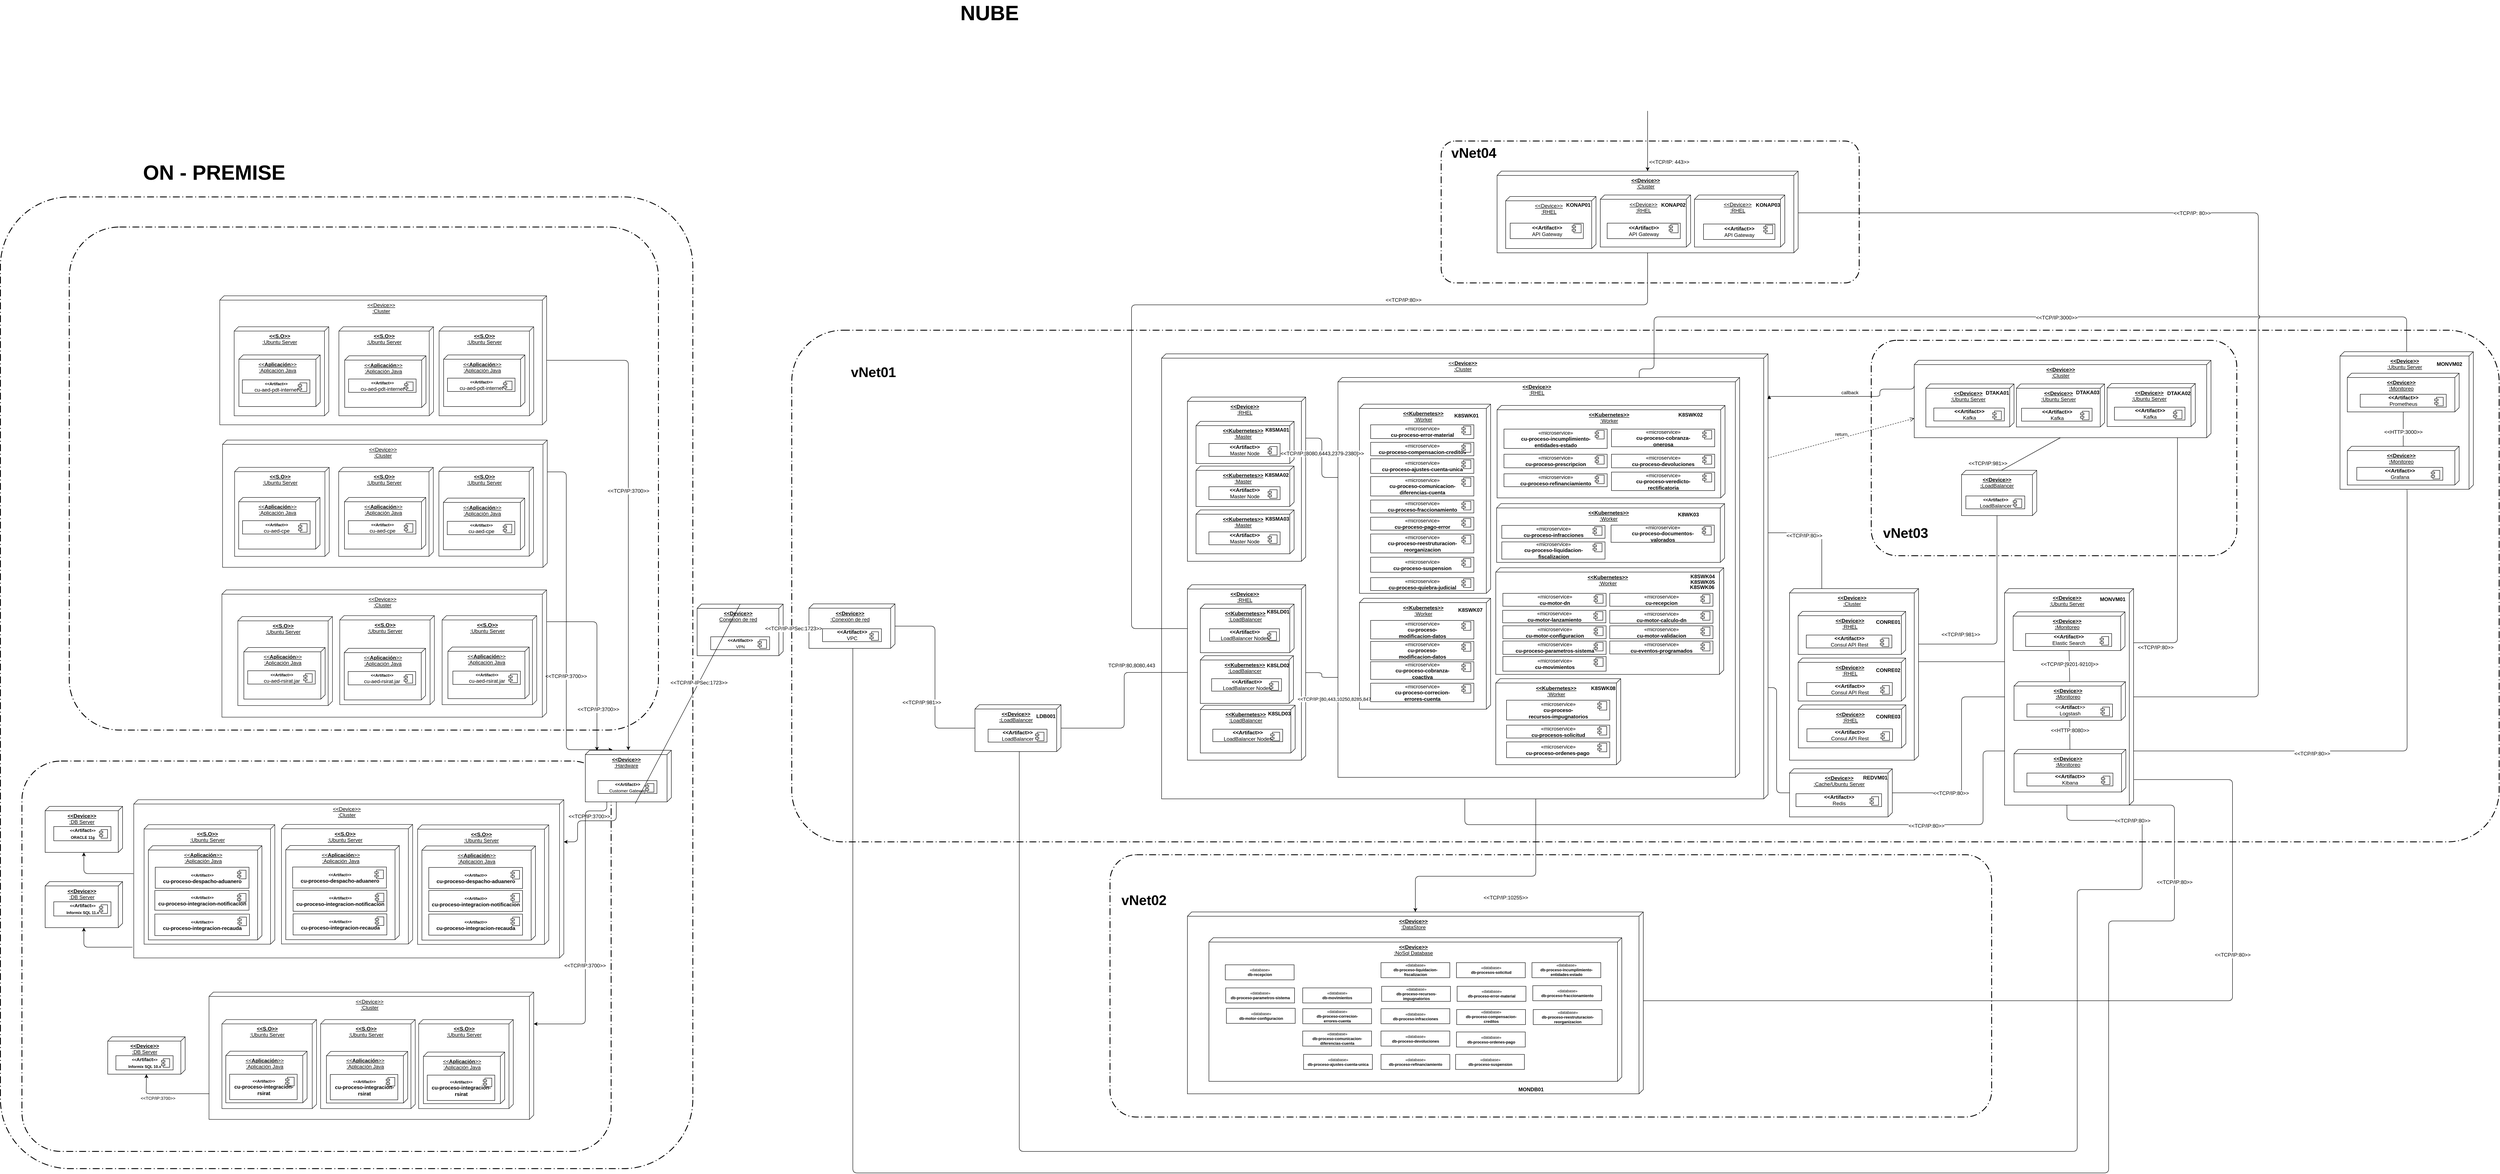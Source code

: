 <mxfile version="13.1.14" type="github">
  <diagram id="7881a58d-f445-9cbd-abc9-f13a61042135" name="Page-1">
    <mxGraphModel dx="4211" dy="2136" grid="1" gridSize="10" guides="1" tooltips="1" connect="1" arrows="1" fold="1" page="1" pageScale="1" pageWidth="827" pageHeight="1169" background="#ffffff" math="0" shadow="0">
      <root>
        <mxCell id="0" />
        <mxCell id="1" parent="0" />
        <mxCell id="1162" value="" style="rounded=1;arcSize=10;dashed=1;strokeColor=#000000;fillColor=none;gradientColor=none;dashPattern=8 3 1 3;strokeWidth=2;align=center;" parent="1" vertex="1">
          <mxGeometry x="-1730" y="-340" width="1610" height="2260" as="geometry" />
        </mxCell>
        <mxCell id="1602" value="" style="rounded=1;arcSize=10;dashed=1;strokeColor=#000000;fillColor=none;gradientColor=none;dashPattern=8 3 1 3;strokeWidth=2;align=center;" parent="1" vertex="1">
          <mxGeometry x="-1680" y="972" width="1370" height="908" as="geometry" />
        </mxCell>
        <mxCell id="1603" value="" style="rounded=1;arcSize=10;dashed=1;strokeColor=#000000;fillColor=none;gradientColor=none;dashPattern=8 3 1 3;strokeWidth=2;align=center;glass=0;" parent="1" vertex="1">
          <mxGeometry x="-1570" y="-270" width="1370" height="1170" as="geometry" />
        </mxCell>
        <mxCell id="3588effd44935446-1105" value="" style="rounded=1;arcSize=10;dashed=1;strokeColor=#000000;fillColor=none;gradientColor=none;dashPattern=8 3 1 3;strokeWidth=2;align=center;" parent="1" vertex="1">
          <mxGeometry x="1620" y="-470" width="972" height="330" as="geometry" />
        </mxCell>
        <mxCell id="1045" value="" style="rounded=1;arcSize=10;dashed=1;strokeColor=#000000;fillColor=none;gradientColor=none;dashPattern=8 3 1 3;strokeWidth=2;align=center;glass=0;" parent="1" vertex="1">
          <mxGeometry x="110" y="-30" width="3970" height="1190" as="geometry" />
        </mxCell>
        <mxCell id="1154" style="edgeStyle=orthogonalEdgeStyle;rounded=1;html=1;startArrow=none;startFill=0;endArrow=none;endFill=0;jettySize=auto;orthogonalLoop=1;exitX=0;exitY=0.75;entryX=0.402;entryY=0;entryDx=0;entryDy=0;entryPerimeter=0;" parent="1" source="1130" target="473" edge="1">
          <mxGeometry relative="1" as="geometry" />
        </mxCell>
        <mxCell id="1161" value="&amp;lt;&amp;lt;TCP/IP:80&amp;gt;&amp;gt;" style="text;html=1;resizable=0;points=[];align=center;verticalAlign=middle;labelBackgroundColor=#ffffff;" parent="1154" vertex="1" connectable="0">
          <mxGeometry x="0.334" y="7" relative="1" as="geometry">
            <mxPoint x="-1" as="offset" />
          </mxGeometry>
        </mxCell>
        <mxCell id="1158" style="edgeStyle=orthogonalEdgeStyle;rounded=1;html=1;entryX=0.288;entryY=0.992;startArrow=none;startFill=0;endArrow=none;endFill=0;jettySize=auto;orthogonalLoop=1;entryDx=0;entryDy=0;entryPerimeter=0;" parent="1" source="1130" target="474" edge="1">
          <mxGeometry relative="1" as="geometry">
            <Array as="points">
              <mxPoint x="3180" y="741" />
              <mxPoint x="3180" y="755" />
            </Array>
          </mxGeometry>
        </mxCell>
        <mxCell id="1159" value="&amp;lt;&amp;lt;TCP/IP:80&amp;gt;&amp;gt;" style="text;html=1;resizable=0;points=[];align=center;verticalAlign=middle;labelBackgroundColor=#ffffff;" parent="1158" vertex="1" connectable="0">
          <mxGeometry x="-0.082" y="-1" relative="1" as="geometry">
            <mxPoint as="offset" />
          </mxGeometry>
        </mxCell>
        <mxCell id="1130" value="&lt;b&gt;&amp;lt;&amp;lt;Device&amp;gt;&amp;gt;&lt;/b&gt;&lt;br&gt;:Cluster" style="verticalAlign=top;align=center;spacingTop=8;spacingLeft=2;spacingRight=12;shape=cube;size=10;direction=south;fontStyle=4;html=1;" parent="1" vertex="1">
          <mxGeometry x="2430" y="571" width="300" height="399" as="geometry" />
        </mxCell>
        <mxCell id="473" value="&amp;lt;&amp;lt;&lt;b style=&quot;text-align: center&quot;&gt;Device&amp;gt;&amp;gt; &lt;br&gt;&lt;/b&gt;:Cluster&lt;br&gt;" style="verticalAlign=top;align=center;spacingTop=8;spacingLeft=2;spacingRight=12;shape=cube;size=10;direction=south;fontStyle=4;html=1;" parent="1" vertex="1">
          <mxGeometry x="970" y="25" width="1410" height="1035" as="geometry" />
        </mxCell>
        <mxCell id="1109" value="&amp;lt;&amp;lt;Device&amp;gt;&amp;gt;&lt;br&gt;:Cluster&lt;br&gt;" style="verticalAlign=top;align=center;spacingTop=8;spacingLeft=2;spacingRight=12;shape=cube;size=10;direction=south;fontStyle=4;html=1;rounded=0;strokeColor=#0F0F0F;fillColor=none;" parent="1" vertex="1">
          <mxGeometry x="-1220" y="-110" width="760" height="300" as="geometry" />
        </mxCell>
        <mxCell id="1120" style="edgeStyle=orthogonalEdgeStyle;rounded=1;html=1;entryX=0.25;entryY=1;startArrow=none;startFill=0;endArrow=none;endFill=0;jettySize=auto;orthogonalLoop=1;exitX=1;exitY=0.5;" parent="1" source="3588effd44935446-1094" target="573" edge="1">
          <mxGeometry relative="1" as="geometry">
            <Array as="points">
              <mxPoint x="2100" y="-89" />
              <mxPoint x="900" y="-89" />
              <mxPoint x="900" y="664" />
            </Array>
          </mxGeometry>
        </mxCell>
        <mxCell id="1123" value="&amp;lt;&amp;lt;TCP/IP:80&amp;gt;&amp;gt;" style="text;html=1;resizable=0;points=[];align=center;verticalAlign=middle;labelBackgroundColor=#ffffff;" parent="1120" vertex="1" connectable="0">
          <mxGeometry x="-0.451" y="-6" relative="1" as="geometry">
            <mxPoint x="-84.5" y="-5.5" as="offset" />
          </mxGeometry>
        </mxCell>
        <mxCell id="3588effd44935446-1107" value="" style="rounded=1;arcSize=12;dashed=1;strokeColor=#000000;fillColor=none;gradientColor=none;dashPattern=8 3 1 3;strokeWidth=2;align=center;" parent="1" vertex="1">
          <mxGeometry x="2620" y="-6.5" width="850" height="501" as="geometry" />
        </mxCell>
        <mxCell id="1059" value="" style="rounded=1;arcSize=10;dashed=1;strokeColor=#000000;fillColor=none;gradientColor=none;dashPattern=8 3 1 3;strokeWidth=2;align=center;" parent="1" vertex="1">
          <mxGeometry x="850" y="1190" width="2050" height="610" as="geometry" />
        </mxCell>
        <mxCell id="461" value="&lt;b&gt;&amp;lt;&amp;lt;Device&amp;gt;&amp;gt;&lt;/b&gt;&lt;br&gt;:Cluster&lt;br&gt;" style="verticalAlign=top;align=center;spacingTop=8;spacingLeft=2;spacingRight=12;shape=cube;size=10;direction=south;fontStyle=4;html=1;" parent="1" vertex="1">
          <mxGeometry x="2720" y="40" width="690" height="180" as="geometry" />
        </mxCell>
        <mxCell id="991" style="edgeStyle=orthogonalEdgeStyle;rounded=1;html=1;endArrow=none;endFill=0;jettySize=auto;orthogonalLoop=1;entryX=1;entryY=0.25;" parent="1" source="881" target="474" edge="1">
          <mxGeometry relative="1" as="geometry">
            <Array as="points">
              <mxPoint x="252" y="1930" />
              <mxPoint x="3172" y="1930" />
              <mxPoint x="3172" y="1344" />
              <mxPoint x="3325" y="1344" />
            </Array>
            <mxPoint x="3230" y="1330" as="targetPoint" />
          </mxGeometry>
        </mxCell>
        <mxCell id="1033" value="&amp;lt;&amp;lt;TCP/IP:80&amp;gt;&amp;gt;" style="text;html=1;resizable=0;points=[];align=center;verticalAlign=middle;labelBackgroundColor=#ffffff;" parent="991" vertex="1" connectable="0">
          <mxGeometry x="0.869" relative="1" as="geometry">
            <mxPoint y="1" as="offset" />
          </mxGeometry>
        </mxCell>
        <mxCell id="474" value="&lt;b&gt;&amp;lt;&amp;lt;Device&amp;gt;&amp;gt;&lt;/b&gt;&lt;br&gt;:Ubuntu Server&lt;br&gt;" style="verticalAlign=top;align=center;spacingTop=8;spacingLeft=2;spacingRight=12;shape=cube;size=10;direction=south;fontStyle=4;html=1;" parent="1" vertex="1">
          <mxGeometry x="2930" y="571" width="300" height="503.5" as="geometry" />
        </mxCell>
        <mxCell id="475" value="&lt;b&gt;&amp;lt;&amp;lt;Device&amp;gt;&amp;gt;&lt;br&gt;:&lt;/b&gt;Monitoreo&lt;br&gt;" style="verticalAlign=top;align=center;spacingTop=8;spacingLeft=2;spacingRight=12;shape=cube;size=10;direction=south;fontStyle=4;html=1;" parent="1" vertex="1">
          <mxGeometry x="2950" y="624.996" width="260" height="90" as="geometry" />
        </mxCell>
        <mxCell id="476" value="&lt;b&gt;&amp;lt;&amp;lt;Device&amp;gt;&amp;gt;&lt;br&gt;:&lt;/b&gt;Monitoreo&lt;br&gt;" style="verticalAlign=top;align=center;spacingTop=8;spacingLeft=2;spacingRight=12;shape=cube;size=10;direction=south;fontStyle=4;html=1;" parent="1" vertex="1">
          <mxGeometry x="2952" y="787.496" width="259" height="90" as="geometry" />
        </mxCell>
        <mxCell id="477" value="&lt;b&gt;&amp;lt;&amp;lt;Device&amp;gt;&amp;gt;&lt;br&gt;:&lt;/b&gt;Monitoreo&lt;br&gt;" style="verticalAlign=top;align=center;spacingTop=8;spacingLeft=2;spacingRight=12;shape=cube;size=10;direction=south;fontStyle=4;html=1;" parent="1" vertex="1">
          <mxGeometry x="2952" y="944.996" width="260" height="99" as="geometry" />
        </mxCell>
        <mxCell id="478" value="&lt;font size=&quot;1&quot;&gt;&lt;span style=&quot;font-size: 12px&quot;&gt;&lt;b&gt;&amp;lt;&amp;lt;Artifact&amp;gt;&amp;gt;&lt;br&gt;&lt;/b&gt;Elastic Search&lt;/span&gt;&lt;/font&gt;&lt;br&gt;" style="html=1;fontStyle=0" parent="1" vertex="1">
          <mxGeometry x="2979" y="675.496" width="200" height="30" as="geometry" />
        </mxCell>
        <mxCell id="479" value="" style="shape=component;jettyWidth=8;jettyHeight=4;" parent="478" vertex="1">
          <mxGeometry x="1" width="20" height="20" relative="1" as="geometry">
            <mxPoint x="-27" y="7" as="offset" />
          </mxGeometry>
        </mxCell>
        <mxCell id="480" value="&lt;font size=&quot;1&quot;&gt;&lt;span style=&quot;font-size: 12px&quot;&gt;&amp;lt;&amp;lt;&lt;b&gt;Artifact&lt;/b&gt;&amp;gt;&amp;gt;&lt;br&gt;Logstash&lt;/span&gt;&lt;/font&gt;&lt;br&gt;" style="html=1;fontStyle=0" parent="1" vertex="1">
          <mxGeometry x="2982" y="839.496" width="199" height="30" as="geometry" />
        </mxCell>
        <mxCell id="481" value="" style="shape=component;jettyWidth=8;jettyHeight=4;" parent="480" vertex="1">
          <mxGeometry x="1" width="20" height="20" relative="1" as="geometry">
            <mxPoint x="-27" y="7" as="offset" />
          </mxGeometry>
        </mxCell>
        <mxCell id="482" value="&lt;font size=&quot;1&quot;&gt;&lt;span style=&quot;font-size: 12px&quot;&gt;&lt;b&gt;&amp;lt;&amp;lt;Artifact&amp;gt;&amp;gt;&lt;br&gt;&lt;/b&gt;Kibana&lt;/span&gt;&lt;/font&gt;&lt;br&gt;" style="html=1;fontStyle=0" parent="1" vertex="1">
          <mxGeometry x="2982" y="999.996" width="200" height="30" as="geometry" />
        </mxCell>
        <mxCell id="483" value="" style="shape=component;jettyWidth=8;jettyHeight=4;" parent="482" vertex="1">
          <mxGeometry x="1" width="20" height="20" relative="1" as="geometry">
            <mxPoint x="-27" y="7" as="offset" />
          </mxGeometry>
        </mxCell>
        <mxCell id="496" value="&lt;div style=&quot;text-align: center&quot;&gt;&lt;b&gt;&amp;lt;&amp;lt;Device&amp;gt;&amp;gt;&lt;/b&gt;&lt;br&gt;:RHEL&lt;br&gt;&lt;/div&gt;" style="verticalAlign=top;align=center;spacingTop=8;spacingLeft=2;spacingRight=12;shape=cube;size=10;direction=south;fontStyle=4;html=1;" parent="1" vertex="1">
          <mxGeometry x="1030" y="125.5" width="275" height="382" as="geometry" />
        </mxCell>
        <mxCell id="497" value="&lt;b&gt;&amp;lt;&amp;lt;Kubernetes&amp;gt;&amp;gt;&lt;/b&gt;&lt;br&gt;:Master&lt;br&gt;" style="verticalAlign=top;align=center;spacingTop=8;spacingLeft=2;spacingRight=12;shape=cube;size=10;direction=south;fontStyle=4;html=1;" parent="1" vertex="1">
          <mxGeometry x="1050" y="182" width="228" height="98" as="geometry" />
        </mxCell>
        <mxCell id="498" value="&lt;b&gt;&amp;lt;&amp;lt;Artifact&amp;gt;&amp;gt;&lt;/b&gt;&lt;br&gt;Master Node" style="html=1;" parent="1" vertex="1">
          <mxGeometry x="1080" y="233.5" width="165.5" height="30" as="geometry" />
        </mxCell>
        <mxCell id="499" value="" style="shape=component;jettyWidth=8;jettyHeight=4;" parent="498" vertex="1">
          <mxGeometry x="1" width="21" height="20" relative="1" as="geometry">
            <mxPoint x="-28" y="7" as="offset" />
          </mxGeometry>
        </mxCell>
        <mxCell id="500" value="&lt;div style=&quot;text-align: center&quot;&gt;&lt;/div&gt;&lt;b&gt;&amp;lt;&amp;lt;Device&amp;gt;&amp;gt;&lt;/b&gt;&lt;br&gt;:RHEL" style="verticalAlign=top;align=center;spacingTop=8;spacingLeft=2;spacingRight=12;shape=cube;size=10;direction=south;fontStyle=4;html=1;" parent="1" vertex="1">
          <mxGeometry x="1380" y="80" width="934" height="930" as="geometry" />
        </mxCell>
        <mxCell id="505" value="&lt;div style=&quot;text-align: center&quot;&gt;&lt;div&gt;&lt;b&gt;&amp;lt;&amp;lt;Kubernetes&amp;gt;&amp;gt;&lt;/b&gt;&lt;/div&gt;&lt;div&gt;:Worker&lt;/div&gt;&lt;/div&gt;" style="verticalAlign=top;align=center;spacingTop=8;spacingLeft=2;spacingRight=12;shape=cube;size=10;direction=south;fontStyle=4;html=1;" parent="1" vertex="1">
          <mxGeometry x="1430" y="142" width="305" height="440" as="geometry" />
        </mxCell>
        <mxCell id="993" style="edgeStyle=orthogonalEdgeStyle;rounded=1;html=1;entryX=0.882;entryY=-0.003;endArrow=none;endFill=0;jettySize=auto;orthogonalLoop=1;entryPerimeter=0;exitX=0;exitY=0;exitDx=206.5;exitDy=0;exitPerimeter=0;" parent="1" source="509" target="474" edge="1">
          <mxGeometry relative="1" as="geometry">
            <Array as="points">
              <mxPoint x="3460" y="1529" />
              <mxPoint x="3460" y="1015" />
            </Array>
          </mxGeometry>
        </mxCell>
        <mxCell id="1031" value="&amp;lt;&amp;lt;TCP/IP:80&amp;gt;&amp;gt;" style="text;html=1;resizable=0;points=[];align=center;verticalAlign=middle;labelBackgroundColor=#ffffff;" parent="993" vertex="1" connectable="0">
          <mxGeometry x="0.397" relative="1" as="geometry">
            <mxPoint as="offset" />
          </mxGeometry>
        </mxCell>
        <mxCell id="509" value="&lt;b&gt;&amp;lt;&amp;lt;Device&lt;span style=&quot;text-align: center&quot;&gt;&amp;gt;&amp;gt; &lt;br&gt;&lt;/span&gt;&lt;/b&gt;:DataStore&lt;br&gt;" style="verticalAlign=top;align=center;spacingTop=8;spacingLeft=2;spacingRight=12;shape=cube;size=10;direction=south;fontStyle=4;html=1;" parent="1" vertex="1">
          <mxGeometry x="1030" y="1323" width="1060" height="423" as="geometry" />
        </mxCell>
        <mxCell id="1269" style="edgeStyle=orthogonalEdgeStyle;rounded=1;html=1;entryX=0.25;entryY=0;startArrow=classic;startFill=1;endArrow=none;endFill=0;jettySize=auto;orthogonalLoop=1;exitX=-0.012;exitY=0.685;exitDx=0;exitDy=0;exitPerimeter=0;" parent="1" source="519" target="1197" edge="1">
          <mxGeometry relative="1" as="geometry" />
        </mxCell>
        <mxCell id="1273" value="&amp;lt;&amp;lt;TCP/IP:3700&amp;gt;&amp;gt;" style="text;html=1;resizable=0;points=[];align=center;verticalAlign=middle;labelBackgroundColor=#ffffff;" parent="1269" vertex="1" connectable="0">
          <mxGeometry x="-0.303" y="1" relative="1" as="geometry">
            <mxPoint as="offset" />
          </mxGeometry>
        </mxCell>
        <mxCell id="1270" style="edgeStyle=orthogonalEdgeStyle;rounded=1;html=1;entryX=0.25;entryY=0;startArrow=classic;startFill=1;endArrow=none;endFill=0;jettySize=auto;orthogonalLoop=1;exitX=0.008;exitY=0.865;exitDx=0;exitDy=0;exitPerimeter=0;" parent="1" source="519" target="1215" edge="1">
          <mxGeometry relative="1" as="geometry" />
        </mxCell>
        <mxCell id="1274" value="&amp;lt;&amp;lt;TCP/IP:3700&amp;gt;&amp;gt;" style="text;html=1;resizable=0;points=[];align=center;verticalAlign=middle;labelBackgroundColor=#ffffff;" parent="1270" vertex="1" connectable="0">
          <mxGeometry x="-0.536" y="-3" relative="1" as="geometry">
            <mxPoint as="offset" />
          </mxGeometry>
        </mxCell>
        <mxCell id="1271" style="edgeStyle=orthogonalEdgeStyle;rounded=1;html=1;startArrow=none;startFill=0;endArrow=classic;endFill=1;jettySize=auto;orthogonalLoop=1;" parent="1" source="519" edge="1">
          <mxGeometry relative="1" as="geometry">
            <Array as="points">
              <mxPoint x="-298" y="1111" />
              <mxPoint x="-388" y="1111" />
              <mxPoint x="-388" y="1160" />
            </Array>
            <mxPoint x="-420" y="1160" as="targetPoint" />
          </mxGeometry>
        </mxCell>
        <mxCell id="1276" value="&amp;lt;&amp;lt;TCP/IP:3700&amp;gt;&amp;gt;" style="text;html=1;resizable=0;points=[];align=center;verticalAlign=middle;labelBackgroundColor=#ffffff;" parent="1271" vertex="1" connectable="0">
          <mxGeometry x="0.09" y="-2" relative="1" as="geometry">
            <mxPoint x="10" y="-8" as="offset" />
          </mxGeometry>
        </mxCell>
        <mxCell id="1272" style="edgeStyle=orthogonalEdgeStyle;rounded=1;html=1;entryX=0.25;entryY=0;startArrow=none;startFill=0;endArrow=classic;endFill=1;jettySize=auto;orthogonalLoop=1;exitX=1;exitY=0.75;" parent="1" source="519" target="1251" edge="1">
          <mxGeometry relative="1" as="geometry">
            <Array as="points">
              <mxPoint x="-370" y="1088" />
              <mxPoint x="-370" y="1088" />
              <mxPoint x="-370" y="1951" />
            </Array>
          </mxGeometry>
        </mxCell>
        <mxCell id="1277" value="&amp;lt;&amp;lt;TCP/IP:3700&amp;gt;&amp;gt;" style="text;html=1;resizable=0;points=[];align=center;verticalAlign=middle;labelBackgroundColor=#ffffff;" parent="1272" vertex="1" connectable="0">
          <mxGeometry x="0.255" y="-1" relative="1" as="geometry">
            <mxPoint as="offset" />
          </mxGeometry>
        </mxCell>
        <mxCell id="519" value="&lt;b&gt;&amp;lt;&amp;lt;Device&amp;gt;&amp;gt;&lt;br&gt;&lt;/b&gt;:Hardware&lt;br&gt;" style="verticalAlign=top;align=center;spacingTop=8;spacingLeft=2;spacingRight=12;shape=cube;size=10;direction=south;fontStyle=4;html=1;" parent="1" vertex="1">
          <mxGeometry x="-370" y="947" width="200" height="120" as="geometry" />
        </mxCell>
        <mxCell id="521" value="&lt;font size=&quot;1&quot;&gt;&lt;b&gt;&amp;lt;&amp;lt;Artifact&amp;gt;&amp;gt;&lt;/b&gt;&lt;br&gt;Customer Gateway&lt;/font&gt;&lt;br&gt;" style="html=1;" parent="1" vertex="1">
          <mxGeometry x="-340.5" y="1017.5" width="137" height="30" as="geometry" />
        </mxCell>
        <mxCell id="522" value="" style="shape=component;jettyWidth=8;jettyHeight=4;" parent="521" vertex="1">
          <mxGeometry x="1" width="20" height="20" relative="1" as="geometry">
            <mxPoint x="-27" y="7" as="offset" />
          </mxGeometry>
        </mxCell>
        <mxCell id="990" style="edgeStyle=orthogonalEdgeStyle;rounded=1;html=1;entryX=0;entryY=0;endArrow=none;endFill=0;jettySize=auto;orthogonalLoop=1;entryDx=503.5;entryDy=155;entryPerimeter=0;" parent="1" source="527" target="474" edge="1">
          <mxGeometry relative="1" as="geometry">
            <Array as="points">
              <mxPoint x="639" y="1880" />
              <mxPoint x="3099" y="1880" />
              <mxPoint x="3099" y="1271" />
              <mxPoint x="3250" y="1271" />
              <mxPoint x="3250" y="1110" />
            </Array>
          </mxGeometry>
        </mxCell>
        <mxCell id="1032" value="&amp;lt;&amp;lt;TCP/IP:80&amp;gt;&amp;gt;" style="text;html=1;resizable=0;points=[];align=center;verticalAlign=middle;labelBackgroundColor=#ffffff;" parent="990" vertex="1" connectable="0">
          <mxGeometry x="0.917" relative="1" as="geometry">
            <mxPoint y="1" as="offset" />
          </mxGeometry>
        </mxCell>
        <mxCell id="527" value="&lt;b&gt;&amp;lt;&amp;lt;Device&amp;gt;&amp;gt;&lt;br&gt;:&lt;/b&gt;LoadBalancer" style="verticalAlign=top;align=center;spacingTop=8;spacingLeft=2;spacingRight=12;shape=cube;size=10;direction=south;fontStyle=4;html=1;" parent="1" vertex="1">
          <mxGeometry x="536" y="841" width="200" height="109" as="geometry" />
        </mxCell>
        <mxCell id="528" value="&lt;font size=&quot;1&quot;&gt;&lt;b style=&quot;font-size: 12px&quot;&gt;&amp;lt;&amp;lt;Artifact&amp;gt;&amp;gt;&lt;br&gt;&lt;/b&gt;&lt;/font&gt;LoadBalancer&lt;br&gt;" style="html=1;" parent="1" vertex="1">
          <mxGeometry x="566.5" y="898.0" width="137" height="30" as="geometry" />
        </mxCell>
        <mxCell id="529" value="" style="shape=component;jettyWidth=8;jettyHeight=4;" parent="528" vertex="1">
          <mxGeometry x="1" width="20" height="20" relative="1" as="geometry">
            <mxPoint x="-27" y="7" as="offset" />
          </mxGeometry>
        </mxCell>
        <mxCell id="995" style="edgeStyle=orthogonalEdgeStyle;rounded=1;html=1;entryX=0.25;entryY=0;endArrow=none;endFill=0;jettySize=auto;orthogonalLoop=1;exitX=0.998;exitY=0.113;exitDx=0;exitDy=0;exitPerimeter=0;" parent="1" source="461" target="474" edge="1">
          <mxGeometry relative="1" as="geometry">
            <Array as="points">
              <mxPoint x="3332" y="697" />
            </Array>
          </mxGeometry>
        </mxCell>
        <mxCell id="1034" value="&amp;lt;&amp;lt;TCP/IP:80&amp;gt;&amp;gt;" style="text;html=1;resizable=0;points=[];align=center;verticalAlign=middle;labelBackgroundColor=#ffffff;" parent="995" vertex="1" connectable="0">
          <mxGeometry x="0.79" y="4" relative="1" as="geometry">
            <mxPoint x="-10.36" y="7.02" as="offset" />
          </mxGeometry>
        </mxCell>
        <mxCell id="997" style="edgeStyle=orthogonalEdgeStyle;rounded=1;html=1;entryX=0;entryY=0.25;endArrow=none;endFill=0;jettySize=auto;orthogonalLoop=1;" parent="1" source="531" target="500" edge="1">
          <mxGeometry relative="1" as="geometry">
            <Array as="points">
              <mxPoint x="3865" y="-61" />
              <mxPoint x="2115" y="-61" />
              <mxPoint x="2115" y="60" />
              <mxPoint x="2080" y="60" />
            </Array>
          </mxGeometry>
        </mxCell>
        <mxCell id="1041" value="&amp;lt;&amp;lt;TCP/IP:3000&amp;gt;&amp;gt;" style="text;html=1;resizable=0;points=[];align=center;verticalAlign=middle;labelBackgroundColor=#ffffff;" parent="997" vertex="1" connectable="0">
          <mxGeometry x="-0.108" y="3" relative="1" as="geometry">
            <mxPoint y="-1" as="offset" />
          </mxGeometry>
        </mxCell>
        <mxCell id="531" value="&lt;b&gt;&amp;lt;&amp;lt;Device&amp;gt;&amp;gt;&lt;/b&gt;&lt;br&gt;:Ubuntu Server&lt;br&gt;" style="verticalAlign=top;align=center;spacingTop=8;spacingLeft=2;spacingRight=12;shape=cube;size=10;direction=south;fontStyle=4;html=1;" parent="1" vertex="1">
          <mxGeometry x="3710" y="20.0" width="310" height="320" as="geometry" />
        </mxCell>
        <mxCell id="573" value="&lt;div style=&quot;text-align: center&quot;&gt;&lt;b&gt;&amp;lt;&amp;lt;Device&amp;gt;&amp;gt;&lt;/b&gt;&lt;br&gt;:RHEL&lt;br&gt;&lt;/div&gt;" style="verticalAlign=top;align=center;spacingTop=8;spacingLeft=2;spacingRight=12;shape=cube;size=10;direction=south;fontStyle=4;html=1;" parent="1" vertex="1">
          <mxGeometry x="1030" y="562" width="275" height="408" as="geometry" />
        </mxCell>
        <mxCell id="574" value="&lt;b&gt;&amp;lt;&amp;lt;Kubernetes&amp;gt;&amp;gt;&lt;/b&gt;&lt;br&gt;:LoadBalancer&lt;br&gt;" style="verticalAlign=top;align=center;spacingTop=8;spacingLeft=2;spacingRight=12;shape=cube;size=10;direction=south;fontStyle=4;html=1;" parent="1" vertex="1">
          <mxGeometry x="1060" y="607" width="218" height="113" as="geometry" />
        </mxCell>
        <mxCell id="575" value="&lt;b&gt;&amp;lt;&amp;lt;Artifact&amp;gt;&amp;gt;&lt;/b&gt;&lt;br&gt;LoadBalancer Nodes" style="html=1;" parent="1" vertex="1">
          <mxGeometry x="1081.5" y="664.35" width="162.5" height="29" as="geometry" />
        </mxCell>
        <mxCell id="576" value="" style="shape=component;jettyWidth=8;jettyHeight=4;" parent="575" vertex="1">
          <mxGeometry x="1" width="21" height="20" relative="1" as="geometry">
            <mxPoint x="-28" y="7" as="offset" />
          </mxGeometry>
        </mxCell>
        <mxCell id="607" style="edgeStyle=orthogonalEdgeStyle;shape=link;rounded=0;html=1;exitX=0.5;exitY=1;jettySize=auto;orthogonalLoop=1;fontColor=#000000;" parent="1" edge="1">
          <mxGeometry relative="1" as="geometry">
            <mxPoint x="1872.429" y="200.286" as="sourcePoint" />
            <mxPoint x="1872.429" y="201.0" as="targetPoint" />
          </mxGeometry>
        </mxCell>
        <mxCell id="619" value="&lt;b&gt;&amp;lt;&amp;lt;Device&amp;gt;&amp;gt;&lt;br&gt;:&lt;/b&gt;Monitoreo&lt;br&gt;" style="verticalAlign=top;align=center;spacingTop=8;spacingLeft=2;spacingRight=12;shape=cube;size=10;direction=south;fontStyle=4;html=1;" parent="1" vertex="1">
          <mxGeometry x="3727" y="70.0" width="260" height="90" as="geometry" />
        </mxCell>
        <mxCell id="620" value="&lt;font size=&quot;1&quot;&gt;&lt;span style=&quot;font-size: 12px&quot;&gt;&lt;b&gt;&amp;lt;&amp;lt;Artifact&amp;gt;&amp;gt;&lt;br&gt;&lt;/b&gt;Prometheus&lt;/span&gt;&lt;/font&gt;&lt;br&gt;" style="html=1;fontStyle=0" parent="1" vertex="1">
          <mxGeometry x="3757" y="119.0" width="200" height="30" as="geometry" />
        </mxCell>
        <mxCell id="621" value="" style="shape=component;jettyWidth=8;jettyHeight=4;" parent="620" vertex="1">
          <mxGeometry x="1" width="20" height="20" relative="1" as="geometry">
            <mxPoint x="-27" y="7" as="offset" />
          </mxGeometry>
        </mxCell>
        <mxCell id="622" value="&lt;b&gt;&amp;lt;&amp;lt;Device&amp;gt;&amp;gt;&lt;br&gt;:&lt;/b&gt;Monitoreo&lt;br&gt;" style="verticalAlign=top;align=center;spacingTop=8;spacingLeft=2;spacingRight=12;shape=cube;size=10;direction=south;fontStyle=4;html=1;" parent="1" vertex="1">
          <mxGeometry x="3727" y="240.0" width="260" height="90" as="geometry" />
        </mxCell>
        <mxCell id="623" value="&lt;font size=&quot;1&quot;&gt;&lt;span style=&quot;font-size: 12px&quot;&gt;&lt;b&gt;&amp;lt;&amp;lt;Artifact&amp;gt;&amp;gt;&lt;br&gt;&lt;/b&gt;Grafana&lt;/span&gt;&lt;/font&gt;&lt;br&gt;" style="html=1;fontStyle=0" parent="1" vertex="1">
          <mxGeometry x="3749" y="289.0" width="200" height="30" as="geometry" />
        </mxCell>
        <mxCell id="624" value="" style="shape=component;jettyWidth=8;jettyHeight=4;" parent="623" vertex="1">
          <mxGeometry x="1" width="20" height="20" relative="1" as="geometry">
            <mxPoint x="-27" y="7" as="offset" />
          </mxGeometry>
        </mxCell>
        <mxCell id="625" value="" style="endArrow=none;html=1;fontColor=#000000;entryX=1;entryY=0.5;" parent="1" source="622" target="619" edge="1">
          <mxGeometry width="50" height="50" relative="1" as="geometry">
            <mxPoint x="3639" y="380.0" as="sourcePoint" />
            <mxPoint x="3689" y="330.0" as="targetPoint" />
          </mxGeometry>
        </mxCell>
        <mxCell id="626" value="&amp;lt;&amp;lt;HTTP:3000&amp;gt;&amp;gt;" style="text;html=1;resizable=0;points=[];align=center;verticalAlign=middle;labelBackgroundColor=#ffffff;fontColor=#000000;" parent="625" vertex="1" connectable="0">
          <mxGeometry x="0.38" y="-1" relative="1" as="geometry">
            <mxPoint x="-1" y="21.29" as="offset" />
          </mxGeometry>
        </mxCell>
        <mxCell id="639" value="&lt;b&gt;&amp;lt;&amp;lt;Device&amp;gt;&amp;gt;&lt;/b&gt;&lt;br&gt;:NoSql Database" style="verticalAlign=top;align=center;spacingTop=8;spacingLeft=2;spacingRight=12;shape=cube;size=10;direction=south;fontStyle=4;html=1;" parent="1" vertex="1">
          <mxGeometry x="1080" y="1383" width="960" height="334" as="geometry" />
        </mxCell>
        <mxCell id="844" value="&lt;b&gt;&amp;lt;&amp;lt;Kubernetes&amp;gt;&amp;gt;&lt;/b&gt;&lt;br&gt;:Master&lt;br&gt;" style="verticalAlign=top;align=center;spacingTop=8;spacingLeft=2;spacingRight=12;shape=cube;size=10;direction=south;fontStyle=4;html=1;" parent="1" vertex="1">
          <mxGeometry x="1050" y="286" width="228" height="94" as="geometry" />
        </mxCell>
        <mxCell id="845" value="&lt;b&gt;&amp;lt;&amp;lt;Artifact&amp;gt;&amp;gt;&lt;/b&gt;&lt;br&gt;Master Node" style="html=1;" parent="1" vertex="1">
          <mxGeometry x="1080" y="334" width="165.5" height="30" as="geometry" />
        </mxCell>
        <mxCell id="846" value="" style="shape=component;jettyWidth=8;jettyHeight=4;" parent="845" vertex="1">
          <mxGeometry x="1" width="21" height="20" relative="1" as="geometry">
            <mxPoint x="-28" y="7" as="offset" />
          </mxGeometry>
        </mxCell>
        <mxCell id="847" value="&lt;b&gt;&amp;lt;&amp;lt;Kubernetes&amp;gt;&amp;gt;&lt;/b&gt;&lt;br&gt;:Master&lt;br&gt;" style="verticalAlign=top;align=center;spacingTop=8;spacingLeft=2;spacingRight=12;shape=cube;size=10;direction=south;fontStyle=4;html=1;" parent="1" vertex="1">
          <mxGeometry x="1050" y="388" width="228" height="102" as="geometry" />
        </mxCell>
        <mxCell id="848" value="&lt;b&gt;&amp;lt;&amp;lt;Artifact&amp;gt;&amp;gt;&lt;/b&gt;&lt;br&gt;Master Node" style="html=1;" parent="1" vertex="1">
          <mxGeometry x="1080" y="439" width="165.5" height="30" as="geometry" />
        </mxCell>
        <mxCell id="849" value="" style="shape=component;jettyWidth=8;jettyHeight=4;" parent="848" vertex="1">
          <mxGeometry x="1" width="21" height="20" relative="1" as="geometry">
            <mxPoint x="-28" y="7" as="offset" />
          </mxGeometry>
        </mxCell>
        <mxCell id="854" value="&lt;b&gt;&amp;lt;&amp;lt;Kubernetes&amp;gt;&amp;gt;&lt;/b&gt;&lt;br&gt;:LoadBalancer&lt;br&gt;" style="verticalAlign=top;align=center;spacingTop=8;spacingLeft=2;spacingRight=12;shape=cube;size=10;direction=south;fontStyle=4;html=1;" parent="1" vertex="1">
          <mxGeometry x="1060" y="727" width="216.5" height="111" as="geometry" />
        </mxCell>
        <mxCell id="855" value="&lt;b&gt;&amp;lt;&amp;lt;Artifact&amp;gt;&amp;gt;&lt;/b&gt;&lt;br&gt;LoadBalancer Nodes" style="html=1;" parent="1" vertex="1">
          <mxGeometry x="1086.25" y="780.5" width="162.5" height="29" as="geometry" />
        </mxCell>
        <mxCell id="856" value="" style="shape=component;jettyWidth=8;jettyHeight=4;" parent="855" vertex="1">
          <mxGeometry x="1" width="21" height="20" relative="1" as="geometry">
            <mxPoint x="-28" y="7" as="offset" />
          </mxGeometry>
        </mxCell>
        <mxCell id="859" value="&lt;div style=&quot;text-align: center&quot;&gt;&lt;div&gt;&lt;b&gt;&amp;lt;&amp;lt;Kubernetes&amp;gt;&amp;gt;&lt;/b&gt;&lt;/div&gt;&lt;div&gt;:Worker&lt;/div&gt;&lt;/div&gt;" style="verticalAlign=top;align=center;spacingTop=8;spacingLeft=2;spacingRight=12;shape=cube;size=10;direction=south;fontStyle=4;html=1;" parent="1" vertex="1">
          <mxGeometry x="1750" y="145" width="530" height="215" as="geometry" />
        </mxCell>
        <mxCell id="863" value="&lt;div style=&quot;text-align: center&quot;&gt;&lt;div&gt;&lt;b&gt;&amp;lt;&amp;lt;Kubernetes&amp;gt;&amp;gt;&lt;/b&gt;&lt;/div&gt;&lt;div&gt;:Worker&lt;/div&gt;&lt;/div&gt;" style="verticalAlign=top;align=center;spacingTop=8;spacingLeft=2;spacingRight=12;shape=cube;size=10;direction=south;fontStyle=4;html=1;" parent="1" vertex="1">
          <mxGeometry x="1430" y="593.5" width="305" height="258" as="geometry" />
        </mxCell>
        <mxCell id="867" value="&lt;div style=&quot;text-align: center&quot;&gt;&lt;div&gt;&lt;b&gt;&amp;lt;&amp;lt;Kubernetes&amp;gt;&amp;gt;&lt;/b&gt;&lt;/div&gt;&lt;div&gt;:Worker&lt;/div&gt;&lt;/div&gt;" style="verticalAlign=top;align=center;spacingTop=8;spacingLeft=2;spacingRight=12;shape=cube;size=10;direction=south;fontStyle=4;html=1;" parent="1" vertex="1">
          <mxGeometry x="1747" y="780.5" width="290.5" height="200" as="geometry" />
        </mxCell>
        <mxCell id="879" value="" style="endArrow=none;html=1;fontColor=#000000;entryX=0.5;entryY=1;edgeStyle=orthogonalEdgeStyle;" parent="1" source="881" target="527" edge="1">
          <mxGeometry width="50" height="50" relative="1" as="geometry">
            <mxPoint x="392.119" y="954.5" as="sourcePoint" />
            <mxPoint x="498.786" y="867.833" as="targetPoint" />
          </mxGeometry>
        </mxCell>
        <mxCell id="880" value="&amp;lt;&amp;lt;TCP/IP:981&amp;gt;&amp;gt;" style="text;html=1;resizable=0;points=[];align=center;verticalAlign=middle;labelBackgroundColor=#ffffff;fontColor=#000000;" parent="879" vertex="1" connectable="0">
          <mxGeometry x="0.286" relative="1" as="geometry">
            <mxPoint x="-31.5" y="-2" as="offset" />
          </mxGeometry>
        </mxCell>
        <mxCell id="881" value="&lt;b&gt;&amp;lt;&amp;lt;Device&amp;gt;&amp;gt;&lt;/b&gt;&lt;br&gt;:Conexión de red" style="verticalAlign=top;align=center;spacingTop=8;spacingLeft=2;spacingRight=12;shape=cube;size=10;direction=south;fontStyle=4;html=1;" parent="1" vertex="1">
          <mxGeometry x="150" y="606.5" width="200" height="103.5" as="geometry" />
        </mxCell>
        <mxCell id="882" value="&lt;font size=&quot;1&quot;&gt;&lt;span style=&quot;font-size: 12px&quot;&gt;&lt;b&gt;&amp;lt;&amp;lt;Artifact&amp;gt;&amp;gt;&lt;/b&gt;&lt;br&gt;VPC&lt;/span&gt;&lt;/font&gt;&lt;br&gt;" style="html=1;" parent="1" vertex="1">
          <mxGeometry x="181.5" y="664.35" width="137" height="30" as="geometry" />
        </mxCell>
        <mxCell id="883" value="" style="shape=component;jettyWidth=8;jettyHeight=4;" parent="882" vertex="1">
          <mxGeometry x="1" width="20" height="20" relative="1" as="geometry">
            <mxPoint x="-27" y="7" as="offset" />
          </mxGeometry>
        </mxCell>
        <mxCell id="888" value="&lt;b&gt;&amp;lt;&amp;lt;Device&amp;gt;&amp;gt;&lt;br&gt;&lt;/b&gt;Conexión de red&lt;br&gt;" style="verticalAlign=top;align=center;spacingTop=8;spacingLeft=2;spacingRight=12;shape=cube;size=10;direction=south;fontStyle=4;html=1;" parent="1" vertex="1">
          <mxGeometry x="-110.0" y="607.003" width="200" height="120" as="geometry" />
        </mxCell>
        <mxCell id="890" value="&lt;font size=&quot;1&quot;&gt;&lt;b&gt;&amp;lt;&amp;lt;Artifact&amp;gt;&amp;gt;&lt;/b&gt;&lt;br&gt;VPN&lt;/font&gt;&lt;br&gt;" style="html=1;" parent="1" vertex="1">
          <mxGeometry x="-78.5" y="683.003" width="137" height="30" as="geometry" />
        </mxCell>
        <mxCell id="891" value="" style="shape=component;jettyWidth=8;jettyHeight=4;" parent="890" vertex="1">
          <mxGeometry x="1" width="20" height="20" relative="1" as="geometry">
            <mxPoint x="-27" y="7" as="offset" />
          </mxGeometry>
        </mxCell>
        <mxCell id="892" value="" style="endArrow=none;html=1;exitX=0.5;exitY=0;entryX=0.5;entryY=1;" parent="1" source="888" target="881" edge="1">
          <mxGeometry width="50" height="50" relative="1" as="geometry">
            <mxPoint x="-40" y="720" as="sourcePoint" />
            <mxPoint x="10" y="670" as="targetPoint" />
          </mxGeometry>
        </mxCell>
        <mxCell id="894" value="&amp;lt;&amp;lt;TCP/IP-IPSec:1723&amp;gt;&amp;gt;" style="text;html=1;resizable=0;points=[];align=center;verticalAlign=middle;labelBackgroundColor=#ffffff;" parent="892" vertex="1" connectable="0">
          <mxGeometry x="-0.213" relative="1" as="geometry">
            <mxPoint as="offset" />
          </mxGeometry>
        </mxCell>
        <mxCell id="900" value="" style="endArrow=none;html=1;exitX=0;exitY=0.5;entryX=1.036;entryY=0.421;entryDx=0;entryDy=0;entryPerimeter=0;" parent="1" source="888" target="519" edge="1">
          <mxGeometry width="50" height="50" relative="1" as="geometry">
            <mxPoint x="-809.5" y="1139.5" as="sourcePoint" />
            <mxPoint x="-445.5" y="1139.5" as="targetPoint" />
          </mxGeometry>
        </mxCell>
        <mxCell id="901" value="&amp;lt;&amp;lt;TCP/IP-IPSec:1723&amp;gt;&amp;gt;" style="text;html=1;resizable=0;points=[];align=center;verticalAlign=middle;labelBackgroundColor=#ffffff;" parent="900" vertex="1" connectable="0">
          <mxGeometry x="-0.213" relative="1" as="geometry">
            <mxPoint as="offset" />
          </mxGeometry>
        </mxCell>
        <mxCell id="902" value="" style="endArrow=none;html=1;fontColor=#000000;entryX=0.5;entryY=0;exitX=0;exitY=0.5;edgeStyle=orthogonalEdgeStyle;startArrow=classic;startFill=1;" parent="1" source="519" target="1109" edge="1">
          <mxGeometry width="50" height="50" relative="1" as="geometry">
            <mxPoint x="-146" y="950" as="sourcePoint" />
            <mxPoint x="-143" y="842.4" as="targetPoint" />
          </mxGeometry>
        </mxCell>
        <mxCell id="903" value="&amp;lt;&amp;lt;TCP/IP:3700&amp;gt;&amp;gt;" style="text;html=1;resizable=0;points=[];align=center;verticalAlign=middle;labelBackgroundColor=#ffffff;fontColor=#000000;" parent="902" vertex="1" connectable="0">
          <mxGeometry x="0.1" relative="1" as="geometry">
            <mxPoint as="offset" />
          </mxGeometry>
        </mxCell>
        <mxCell id="910" value="" style="endArrow=none;html=1;exitX=0.5;exitY=0;edgeStyle=orthogonalEdgeStyle;" parent="1" source="527" target="573" edge="1">
          <mxGeometry width="50" height="50" relative="1" as="geometry">
            <mxPoint x="820" y="930" as="sourcePoint" />
            <mxPoint x="870" y="880" as="targetPoint" />
          </mxGeometry>
        </mxCell>
        <mxCell id="912" value="&lt;span&gt;TCP/IP:80,8080,443&lt;/span&gt;" style="text;html=1;resizable=0;points=[];align=center;verticalAlign=middle;labelBackgroundColor=#ffffff;" parent="910" vertex="1" connectable="0">
          <mxGeometry x="-0.119" y="-1" relative="1" as="geometry">
            <mxPoint x="16" y="-106" as="offset" />
          </mxGeometry>
        </mxCell>
        <mxCell id="915" value="" style="endArrow=none;html=1;exitX=0.25;exitY=0;entryX=0.25;entryY=1;edgeStyle=orthogonalEdgeStyle;" parent="1" source="496" target="500" edge="1">
          <mxGeometry width="50" height="50" relative="1" as="geometry">
            <mxPoint x="1420" y="240" as="sourcePoint" />
            <mxPoint x="1470" y="190" as="targetPoint" />
          </mxGeometry>
        </mxCell>
        <mxCell id="916" value="&amp;lt;&amp;lt;TCP/IP:[8080,6443,2379-2380]&amp;gt;&amp;gt;" style="text;html=1;resizable=0;points=[];align=center;verticalAlign=middle;labelBackgroundColor=#ffffff;" parent="915" vertex="1" connectable="0">
          <mxGeometry x="-0.124" relative="1" as="geometry">
            <mxPoint as="offset" />
          </mxGeometry>
        </mxCell>
        <mxCell id="919" value="" style="endArrow=none;html=1;exitX=0.501;exitY=-0.002;entryX=0.75;entryY=1;edgeStyle=orthogonalEdgeStyle;exitDx=0;exitDy=0;exitPerimeter=0;" parent="1" source="573" target="500" edge="1">
          <mxGeometry width="50" height="50" relative="1" as="geometry">
            <mxPoint x="1390" y="800" as="sourcePoint" />
            <mxPoint x="1440" y="750" as="targetPoint" />
          </mxGeometry>
        </mxCell>
        <mxCell id="920" value="&lt;span style=&quot;font-size: 11px;&quot;&gt;&amp;lt;&amp;lt;TCP/IP:[80,443,10250,8285,8472,7001-7099]&amp;gt;&amp;gt;&lt;/span&gt;" style="text;html=1;resizable=0;points=[];align=center;verticalAlign=middle;labelBackgroundColor=#ffffff;fontSize=11;" parent="919" vertex="1" connectable="0">
          <mxGeometry x="0.074" y="2" relative="1" as="geometry">
            <mxPoint x="65.5" y="52.4" as="offset" />
          </mxGeometry>
        </mxCell>
        <mxCell id="927" value="callback" style="html=1;verticalAlign=bottom;endArrow=block;exitX=0.25;exitY=1;entryX=0.093;entryY=-0.002;entryPerimeter=0;edgeStyle=orthogonalEdgeStyle;" parent="1" source="461" target="473" edge="1">
          <mxGeometry relative="1" as="geometry">
            <mxPoint x="2609" y="500" as="sourcePoint" />
            <mxPoint x="2550" y="139.667" as="targetPoint" />
            <Array as="points">
              <mxPoint x="2640" y="107" />
              <mxPoint x="2640" y="124" />
            </Array>
          </mxGeometry>
        </mxCell>
        <mxCell id="928" value="return" style="html=1;verticalAlign=bottom;endArrow=open;dashed=1;endSize=8;exitX=0.234;exitY=0;entryX=0.75;entryY=1;exitDx=0;exitDy=0;exitPerimeter=0;" parent="1" source="473" target="461" edge="1">
          <mxGeometry relative="1" as="geometry">
            <mxPoint x="2780" y="255" as="targetPoint" />
            <mxPoint x="2549.667" y="506.333" as="sourcePoint" />
          </mxGeometry>
        </mxCell>
        <mxCell id="929" value="" style="endArrow=none;html=1;fontColor=#000000;entryX=1;entryY=0.5;exitX=0;exitY=0.5;" parent="1" source="476" target="475" edge="1">
          <mxGeometry width="50" height="50" relative="1" as="geometry">
            <mxPoint x="3094" y="826" as="sourcePoint" />
            <mxPoint x="3091.834" y="756.5" as="targetPoint" />
          </mxGeometry>
        </mxCell>
        <mxCell id="930" value="&amp;lt;&amp;lt;TCP/IP:[9201-9210]&amp;gt;&amp;gt;" style="text;html=1;resizable=0;points=[];align=center;verticalAlign=middle;labelBackgroundColor=#ffffff;fontColor=#000000;" parent="929" vertex="1" connectable="0">
          <mxGeometry x="-0.382" relative="1" as="geometry">
            <mxPoint y="-18.5" as="offset" />
          </mxGeometry>
        </mxCell>
        <mxCell id="931" value="" style="endArrow=none;html=1;fontColor=#000000;entryX=1;entryY=0.5;exitX=0;exitY=0.5;" parent="1" source="477" target="476" edge="1">
          <mxGeometry width="50" height="50" relative="1" as="geometry">
            <mxPoint x="3092.557" y="1016.0" as="sourcePoint" />
            <mxPoint x="3093" y="946" as="targetPoint" />
          </mxGeometry>
        </mxCell>
        <mxCell id="932" value="&amp;lt;&amp;lt;HTTP:8080&amp;gt;&amp;gt;" style="text;html=1;resizable=0;points=[];align=center;verticalAlign=middle;labelBackgroundColor=#ffffff;fontColor=#000000;" parent="931" vertex="1" connectable="0">
          <mxGeometry x="-0.325" y="2" relative="1" as="geometry">
            <mxPoint x="2" y="-21.5" as="offset" />
          </mxGeometry>
        </mxCell>
        <mxCell id="1147" style="edgeStyle=orthogonalEdgeStyle;rounded=1;html=1;entryX=0.5;entryY=1;startArrow=none;startFill=0;endArrow=none;endFill=0;jettySize=auto;orthogonalLoop=1;" parent="1" source="957" target="474" edge="1">
          <mxGeometry relative="1" as="geometry">
            <Array as="points">
              <mxPoint x="2830" y="1046" />
              <mxPoint x="2830" y="823" />
            </Array>
          </mxGeometry>
        </mxCell>
        <mxCell id="1155" value="&amp;lt;&amp;lt;TCP/IP:80&amp;gt;&amp;gt;" style="text;html=1;resizable=0;points=[];align=center;verticalAlign=middle;labelBackgroundColor=#ffffff;" parent="1147" vertex="1" connectable="0">
          <mxGeometry x="-0.438" y="-1" relative="1" as="geometry">
            <mxPoint as="offset" />
          </mxGeometry>
        </mxCell>
        <mxCell id="961" value="" style="endArrow=none;html=1;entryX=0.5;entryY=1;exitX=0.75;exitY=0;edgeStyle=orthogonalEdgeStyle;" parent="1" source="473" target="957" edge="1">
          <mxGeometry width="50" height="50" relative="1" as="geometry">
            <mxPoint x="2620" y="950" as="sourcePoint" />
            <mxPoint x="2670" y="900" as="targetPoint" />
            <Array as="points">
              <mxPoint x="2400" y="801" />
              <mxPoint x="2400" y="1046" />
            </Array>
          </mxGeometry>
        </mxCell>
        <mxCell id="1054" value="" style="endArrow=none;html=1;entryX=1;entryY=0.5;exitX=0.75;exitY=0;edgeStyle=orthogonalEdgeStyle;" parent="1" source="474" target="531" edge="1">
          <mxGeometry width="50" height="50" relative="1" as="geometry">
            <mxPoint x="3840" y="520" as="sourcePoint" />
            <mxPoint x="3890" y="470" as="targetPoint" />
            <Array as="points">
              <mxPoint x="3866" y="949" />
              <mxPoint x="3866" y="340" />
            </Array>
          </mxGeometry>
        </mxCell>
        <mxCell id="1055" value="&amp;lt;&amp;lt;TCP/IP:80&amp;gt;&amp;gt;" style="text;html=1;resizable=0;points=[];align=center;verticalAlign=middle;labelBackgroundColor=#ffffff;" parent="1054" vertex="1" connectable="0">
          <mxGeometry x="-0.336" y="-6" relative="1" as="geometry">
            <mxPoint x="1" as="offset" />
          </mxGeometry>
        </mxCell>
        <mxCell id="1056" value="" style="endArrow=none;html=1;entryX=0.75;entryY=1;edgeStyle=orthogonalEdgeStyle;" parent="1" source="473" target="474" edge="1">
          <mxGeometry width="50" height="50" relative="1" as="geometry">
            <mxPoint x="2390" y="1080" as="sourcePoint" />
            <mxPoint x="2440" y="1030" as="targetPoint" />
            <Array as="points">
              <mxPoint x="1675" y="1120" />
              <mxPoint x="2880" y="1120" />
              <mxPoint x="2880" y="949" />
            </Array>
          </mxGeometry>
        </mxCell>
        <mxCell id="1057" value="&amp;lt;&amp;lt;TCP/IP:80&amp;gt;&amp;gt;" style="text;html=1;resizable=0;points=[];align=center;verticalAlign=middle;labelBackgroundColor=#ffffff;" parent="1056" vertex="1" connectable="0">
          <mxGeometry x="0.525" y="-3" relative="1" as="geometry">
            <mxPoint x="-1" as="offset" />
          </mxGeometry>
        </mxCell>
        <mxCell id="1060" value="&lt;font style=&quot;font-size: 48px&quot;&gt;&lt;b&gt;ON - PREMISE&lt;/b&gt;&lt;/font&gt;" style="text;html=1;strokeColor=none;fillColor=none;align=center;verticalAlign=middle;whiteSpace=wrap;rounded=0;dashed=1;" parent="1" vertex="1">
          <mxGeometry x="-1423" y="-420" width="380" height="45" as="geometry" />
        </mxCell>
        <mxCell id="1061" value="&lt;font style=&quot;font-size: 48px&quot;&gt;&lt;b&gt;NUBE&lt;/b&gt;&lt;/font&gt;" style="text;html=1;strokeColor=none;fillColor=none;align=center;verticalAlign=middle;whiteSpace=wrap;rounded=0;dashed=1;" parent="1" vertex="1">
          <mxGeometry x="380" y="-791" width="380" height="45" as="geometry" />
        </mxCell>
        <mxCell id="1063" value="&lt;font size=&quot;1&quot;&gt;&lt;b style=&quot;font-size: 32px&quot;&gt;vNet01&lt;/b&gt;&lt;/font&gt;" style="text;html=1;strokeColor=none;fillColor=none;align=center;verticalAlign=middle;whiteSpace=wrap;rounded=0;dashed=1;" parent="1" vertex="1">
          <mxGeometry x="110" y="45.5" width="380" height="45" as="geometry" />
        </mxCell>
        <mxCell id="1064" value="&lt;font size=&quot;1&quot;&gt;&lt;b style=&quot;font-size: 32px&quot;&gt;vNet02&lt;/b&gt;&lt;/font&gt;" style="text;html=1;strokeColor=none;fillColor=none;align=center;verticalAlign=middle;whiteSpace=wrap;rounded=0;dashed=1;" parent="1" vertex="1">
          <mxGeometry x="739" y="1270" width="380" height="52" as="geometry" />
        </mxCell>
        <mxCell id="1066" value="&lt;b&gt;LDB001&lt;/b&gt;" style="text;html=1;strokeColor=none;fillColor=none;align=center;verticalAlign=middle;whiteSpace=wrap;rounded=0;dashed=1;" parent="1" vertex="1">
          <mxGeometry x="670" y="858" width="62" height="20" as="geometry" />
        </mxCell>
        <mxCell id="1067" value="&lt;b&gt;K8SLD02&lt;/b&gt;" style="text;html=1;strokeColor=none;fillColor=none;align=center;verticalAlign=middle;whiteSpace=wrap;rounded=0;dashed=1;" parent="1" vertex="1">
          <mxGeometry x="1211" y="739.5" width="60" height="20" as="geometry" />
        </mxCell>
        <mxCell id="1068" value="&lt;b&gt;K8SMA01&lt;/b&gt;" style="text;html=1;strokeColor=none;fillColor=none;align=center;verticalAlign=middle;whiteSpace=wrap;rounded=0;dashed=1;" parent="1" vertex="1">
          <mxGeometry x="1209" y="192" width="60" height="20" as="geometry" />
        </mxCell>
        <mxCell id="1069" value="&lt;b&gt;K8SLD01&lt;/b&gt;" style="text;html=1;strokeColor=none;fillColor=none;align=center;verticalAlign=middle;whiteSpace=wrap;rounded=0;dashed=1;" parent="1" vertex="1">
          <mxGeometry x="1211" y="614.5" width="60" height="20" as="geometry" />
        </mxCell>
        <mxCell id="1070" value="&lt;b&gt;K8SMA02&lt;/b&gt;" style="text;html=1;strokeColor=none;fillColor=none;align=center;verticalAlign=middle;whiteSpace=wrap;rounded=0;dashed=1;" parent="1" vertex="1">
          <mxGeometry x="1208" y="297" width="60" height="20" as="geometry" />
        </mxCell>
        <mxCell id="1071" value="&lt;b&gt;K8SMA03&lt;/b&gt;" style="text;html=1;strokeColor=none;fillColor=none;align=center;verticalAlign=middle;whiteSpace=wrap;rounded=0;dashed=1;" parent="1" vertex="1">
          <mxGeometry x="1209" y="398.83" width="60" height="20" as="geometry" />
        </mxCell>
        <mxCell id="1073" value="&lt;b&gt;K8SWK01&lt;/b&gt;" style="text;html=1;strokeColor=none;fillColor=none;align=center;verticalAlign=middle;whiteSpace=wrap;rounded=0;dashed=1;" parent="1" vertex="1">
          <mxGeometry x="1649" y="159" width="60" height="20" as="geometry" />
        </mxCell>
        <mxCell id="1074" value="&lt;b&gt;K8SWK08&lt;/b&gt;" style="text;html=1;strokeColor=none;fillColor=none;align=center;verticalAlign=middle;whiteSpace=wrap;rounded=0;dashed=1;" parent="1" vertex="1">
          <mxGeometry x="1967.17" y="792.79" width="60" height="20" as="geometry" />
        </mxCell>
        <mxCell id="1075" value="&lt;b&gt;K8SWK02&lt;/b&gt;" style="text;html=1;strokeColor=none;fillColor=none;align=center;verticalAlign=middle;whiteSpace=wrap;rounded=0;dashed=1;" parent="1" vertex="1">
          <mxGeometry x="2170" y="157" width="60" height="20" as="geometry" />
        </mxCell>
        <mxCell id="1076" value="&lt;b&gt;K8SWK07&lt;/b&gt;" style="text;html=1;strokeColor=none;fillColor=none;align=center;verticalAlign=middle;whiteSpace=wrap;rounded=0;dashed=1;" parent="1" vertex="1">
          <mxGeometry x="1657.5" y="611" width="60" height="20" as="geometry" />
        </mxCell>
        <mxCell id="1077" value="&lt;b&gt;MONDB01&lt;/b&gt;" style="text;html=1;strokeColor=none;fillColor=none;align=center;verticalAlign=middle;whiteSpace=wrap;rounded=0;dashed=1;" parent="1" vertex="1">
          <mxGeometry x="1809" y="1726" width="40" height="20" as="geometry" />
        </mxCell>
        <mxCell id="1078" value="&lt;b&gt;MONVM01&lt;/b&gt;" style="text;html=1;strokeColor=none;fillColor=none;align=center;verticalAlign=middle;whiteSpace=wrap;rounded=0;dashed=1;" parent="1" vertex="1">
          <mxGeometry x="3158.5" y="586" width="45" height="20" as="geometry" />
        </mxCell>
        <mxCell id="1080" value="&lt;b&gt;MONVM02&lt;/b&gt;" style="text;html=1;strokeColor=none;fillColor=none;align=center;verticalAlign=middle;whiteSpace=wrap;rounded=0;dashed=1;" parent="1" vertex="1">
          <mxGeometry x="3942" y="39" width="45" height="20" as="geometry" />
        </mxCell>
        <mxCell id="3588effd44935446-1094" value="&lt;div style=&quot;text-align: center&quot;&gt;&lt;div&gt;&lt;b&gt;&amp;lt;&amp;lt;Device&amp;gt;&amp;gt;&lt;/b&gt;&lt;/div&gt;&lt;div&gt;:Cluster&lt;/div&gt;&lt;/div&gt;" style="verticalAlign=top;align=center;spacingTop=8;spacingLeft=2;spacingRight=12;shape=cube;size=10;direction=south;fontStyle=4;html=1;" parent="1" vertex="1">
          <mxGeometry x="1750" y="-400" width="700" height="190" as="geometry" />
        </mxCell>
        <mxCell id="3588effd44935446-1095" value="&amp;lt;&amp;lt;Device&amp;gt;&amp;gt;&lt;br&gt;:RHEL" style="verticalAlign=top;align=center;spacingTop=8;spacingLeft=2;spacingRight=12;shape=cube;size=10;direction=south;fontStyle=4;html=1;" parent="1" vertex="1">
          <mxGeometry x="1770" y="-341" width="210" height="121" as="geometry" />
        </mxCell>
        <mxCell id="3588effd44935446-1096" value="&lt;b&gt;&amp;lt;&amp;lt;Artifact&amp;gt;&amp;gt;&lt;/b&gt;&lt;br&gt;API Gateway" style="html=1;" parent="1" vertex="1">
          <mxGeometry x="1780.5" y="-279.0" width="170" height="36" as="geometry" />
        </mxCell>
        <mxCell id="3588effd44935446-1097" value="" style="shape=component;jettyWidth=8;jettyHeight=4;" parent="3588effd44935446-1096" vertex="1">
          <mxGeometry x="1" width="21" height="20" relative="1" as="geometry">
            <mxPoint x="-26" y="2.5" as="offset" />
          </mxGeometry>
        </mxCell>
        <mxCell id="3588effd44935446-1099" value="&amp;lt;&amp;lt;Device&amp;gt;&amp;gt;&lt;br&gt;:RHEL" style="verticalAlign=top;align=center;spacingTop=8;spacingLeft=2;spacingRight=12;shape=cube;size=10;direction=south;fontStyle=4;html=1;" parent="1" vertex="1">
          <mxGeometry x="2209" y="-344.5" width="210" height="121" as="geometry" />
        </mxCell>
        <mxCell id="3588effd44935446-1100" value="&lt;b&gt;&amp;lt;&amp;lt;Artifact&amp;gt;&amp;gt;&lt;/b&gt;&lt;br&gt;API Gateway" style="html=1;" parent="1" vertex="1">
          <mxGeometry x="2230" y="-277" width="166" height="36" as="geometry" />
        </mxCell>
        <mxCell id="3588effd44935446-1101" value="" style="shape=component;jettyWidth=8;jettyHeight=4;" parent="3588effd44935446-1100" vertex="1">
          <mxGeometry x="1" width="21" height="20" relative="1" as="geometry">
            <mxPoint x="-26" y="2.5" as="offset" />
          </mxGeometry>
        </mxCell>
        <mxCell id="3588effd44935446-1102" value="&amp;lt;&amp;lt;Device&amp;gt;&amp;gt;&lt;br&gt;:RHEL" style="verticalAlign=top;align=center;spacingTop=8;spacingLeft=2;spacingRight=12;shape=cube;size=10;direction=south;fontStyle=4;html=1;" parent="1" vertex="1">
          <mxGeometry x="1990" y="-344.5" width="210" height="121" as="geometry" />
        </mxCell>
        <mxCell id="3588effd44935446-1103" value="&lt;b&gt;&amp;lt;&amp;lt;Artifact&amp;gt;&amp;gt;&lt;/b&gt;&lt;br&gt;API Gateway" style="html=1;" parent="1" vertex="1">
          <mxGeometry x="2006" y="-279.0" width="170" height="36" as="geometry" />
        </mxCell>
        <mxCell id="3588effd44935446-1104" value="" style="shape=component;jettyWidth=8;jettyHeight=4;" parent="3588effd44935446-1103" vertex="1">
          <mxGeometry x="1" width="21" height="20" relative="1" as="geometry">
            <mxPoint x="-26" y="2.5" as="offset" />
          </mxGeometry>
        </mxCell>
        <mxCell id="3588effd44935446-1106" value="&lt;font size=&quot;1&quot;&gt;&lt;b style=&quot;font-size: 32px&quot;&gt;vNet04&lt;/b&gt;&lt;/font&gt;" style="text;html=1;strokeColor=none;fillColor=none;align=center;verticalAlign=middle;whiteSpace=wrap;rounded=0;dashed=1;" parent="1" vertex="1">
          <mxGeometry x="1626" y="-465" width="140" height="45" as="geometry" />
        </mxCell>
        <mxCell id="3588effd44935446-1111" style="edgeStyle=orthogonalEdgeStyle;rounded=1;jumpStyle=sharp;html=1;jettySize=auto;orthogonalLoop=1;endArrow=none;endFill=0;entryX=0.5;entryY=0;" parent="1" source="3588effd44935446-1094" target="474" edge="1">
          <mxGeometry relative="1" as="geometry">
            <mxPoint x="3020" y="590" as="targetPoint" />
            <Array as="points">
              <mxPoint x="3520" y="-303" />
              <mxPoint x="3520" y="823" />
            </Array>
          </mxGeometry>
        </mxCell>
        <mxCell id="3588effd44935446-1115" value="&amp;lt;&amp;lt;TCP/IP: 80&amp;gt;&amp;gt;" style="text;html=1;resizable=0;points=[];align=center;verticalAlign=middle;labelBackgroundColor=#ffffff;" parent="3588effd44935446-1111" vertex="1" connectable="0">
          <mxGeometry x="-0.263" y="-2" relative="1" as="geometry">
            <mxPoint y="-1" as="offset" />
          </mxGeometry>
        </mxCell>
        <mxCell id="3588effd44935446-1116" value="&lt;font size=&quot;1&quot;&gt;&lt;b style=&quot;font-size: 32px&quot;&gt;vNet03&lt;/b&gt;&lt;/font&gt;" style="text;html=1;strokeColor=none;fillColor=none;align=center;verticalAlign=middle;whiteSpace=wrap;rounded=0;dashed=1;" parent="1" vertex="1">
          <mxGeometry x="2610" y="419.17" width="180" height="45" as="geometry" />
        </mxCell>
        <mxCell id="3588effd44935446-1117" value="&lt;div style=&quot;text-align: center&quot;&gt;&lt;div&gt;&lt;b&gt;&amp;lt;&amp;lt;Kubernetes&amp;gt;&amp;gt;&lt;/b&gt;&lt;/div&gt;&lt;div&gt;:Worker&lt;/div&gt;&lt;/div&gt;" style="verticalAlign=top;align=center;spacingTop=8;spacingLeft=2;spacingRight=12;shape=cube;size=10;direction=south;fontStyle=4;html=1;" parent="1" vertex="1">
          <mxGeometry x="1747" y="522.5" width="530" height="248" as="geometry" />
        </mxCell>
        <mxCell id="3588effd44935446-1121" value="&lt;b&gt;K8SWK04&lt;/b&gt;" style="text;html=1;strokeColor=none;fillColor=none;align=center;verticalAlign=middle;whiteSpace=wrap;rounded=0;dashed=1;" parent="1" vertex="1">
          <mxGeometry x="2198" y="535" width="60" height="15.5" as="geometry" />
        </mxCell>
        <mxCell id="1103" value="&lt;div style=&quot;text-align: center&quot;&gt;&lt;div&gt;&lt;b&gt;&amp;lt;&amp;lt;Kubernetes&amp;gt;&amp;gt;&lt;/b&gt;&lt;/div&gt;&lt;div&gt;:Worker&lt;/div&gt;&lt;/div&gt;" style="verticalAlign=top;align=center;spacingTop=8;spacingLeft=2;spacingRight=12;shape=cube;size=10;direction=south;fontStyle=4;html=1;" parent="1" vertex="1">
          <mxGeometry x="1749" y="373.33" width="530" height="136.67" as="geometry" />
        </mxCell>
        <mxCell id="1107" value="&lt;b&gt;K8WK03&lt;/b&gt;" style="text;html=1;strokeColor=none;fillColor=none;align=center;verticalAlign=middle;whiteSpace=wrap;rounded=0;dashed=1;" parent="1" vertex="1">
          <mxGeometry x="2164.5" y="389.33" width="60" height="20" as="geometry" />
        </mxCell>
        <mxCell id="1139" style="edgeStyle=orthogonalEdgeStyle;rounded=1;html=1;exitX=0.25;exitY=0;entryX=0.25;entryY=0;startArrow=none;startFill=0;endArrow=none;endFill=0;jettySize=auto;orthogonalLoop=1;" parent="1" edge="1">
          <mxGeometry relative="1" as="geometry">
            <mxPoint x="508.5" y="282" as="sourcePoint" />
            <mxPoint x="508.5" y="282" as="targetPoint" />
          </mxGeometry>
        </mxCell>
        <mxCell id="1171" style="edgeStyle=orthogonalEdgeStyle;rounded=1;html=1;entryX=0;entryY=0.5;startArrow=none;startFill=0;endArrow=classic;endFill=1;jettySize=auto;orthogonalLoop=1;exitX=1;exitY=0.383;exitDx=0;exitDy=0;exitPerimeter=0;" parent="1" source="473" target="509" edge="1">
          <mxGeometry relative="1" as="geometry">
            <Array as="points">
              <mxPoint x="1840" y="1240" />
              <mxPoint x="1560" y="1240" />
            </Array>
            <mxPoint x="1830.529" y="1464" as="sourcePoint" />
          </mxGeometry>
        </mxCell>
        <mxCell id="1279" value="&amp;lt;&amp;lt;TCP/IP:10255&amp;gt;&amp;gt;" style="text;html=1;resizable=0;points=[];align=center;verticalAlign=middle;labelBackgroundColor=#ffffff;" parent="1171" vertex="1" connectable="0">
          <mxGeometry x="-0.077" y="-1" relative="1" as="geometry">
            <mxPoint x="-0.12" y="50.94" as="offset" />
          </mxGeometry>
        </mxCell>
        <mxCell id="1173" value="&lt;b&gt;&amp;lt;&amp;lt;Device&amp;gt;&amp;gt;&lt;br&gt;:&lt;/b&gt;LoadBalancer&lt;br&gt;" style="verticalAlign=top;align=center;spacingTop=8;spacingLeft=2;spacingRight=12;shape=cube;size=10;direction=south;fontStyle=4;html=1;" parent="1" vertex="1">
          <mxGeometry x="2830" y="295.92" width="174.83" height="105.17" as="geometry" />
        </mxCell>
        <mxCell id="1174" value="&lt;font size=&quot;1&quot;&gt;&lt;b&gt;&amp;lt;&amp;lt;Artifact&amp;gt;&amp;gt;&lt;br&gt;&lt;/b&gt;&lt;/font&gt;LoadBalancer&lt;br&gt;" style="html=1;" parent="1" vertex="1">
          <mxGeometry x="2840.003" y="355.503" width="137" height="30" as="geometry" />
        </mxCell>
        <mxCell id="1175" value="" style="shape=component;jettyWidth=8;jettyHeight=4;" parent="1174" vertex="1">
          <mxGeometry x="1" width="20" height="20" relative="1" as="geometry">
            <mxPoint x="-27" y="7" as="offset" />
          </mxGeometry>
        </mxCell>
        <mxCell id="1179" value="" style="endArrow=none;html=1;entryX=0;entryY=0;edgeStyle=orthogonalEdgeStyle;entryDx=105.17;entryDy=92.415;entryPerimeter=0;" parent="1" source="1130" target="1173" edge="1">
          <mxGeometry width="50" height="50" relative="1" as="geometry">
            <mxPoint x="2839" y="571" as="sourcePoint" />
            <mxPoint x="3160" y="480" as="targetPoint" />
            <Array as="points">
              <mxPoint x="2912" y="700" />
            </Array>
          </mxGeometry>
        </mxCell>
        <mxCell id="1185" value="&amp;lt;&amp;lt;TCP/IP:981&amp;gt;&amp;gt;" style="text;html=1;resizable=0;points=[];align=center;verticalAlign=middle;labelBackgroundColor=#ffffff;" parent="1179" vertex="1" connectable="0">
          <mxGeometry x="0.404" y="-1" relative="1" as="geometry">
            <mxPoint x="-86" y="133.5" as="offset" />
          </mxGeometry>
        </mxCell>
        <mxCell id="1180" value="" style="endArrow=none;html=1;exitX=0;exitY=0;entryX=0;entryY=0;entryDx=180;entryDy=350;entryPerimeter=0;exitDx=0;exitDy=82.415;exitPerimeter=0;" parent="1" source="1173" target="461" edge="1">
          <mxGeometry width="50" height="50" relative="1" as="geometry">
            <mxPoint x="3110" y="450" as="sourcePoint" />
            <mxPoint x="3143.5" y="348.5" as="targetPoint" />
          </mxGeometry>
        </mxCell>
        <mxCell id="1182" value="&amp;lt;&amp;lt;TCP/IP:981&amp;gt;&amp;gt;" style="text;html=1;resizable=0;points=[];align=center;verticalAlign=middle;labelBackgroundColor=#ffffff;" parent="1180" vertex="1" connectable="0">
          <mxGeometry x="0.252" y="-1" relative="1" as="geometry">
            <mxPoint x="-118.7" y="30.55" as="offset" />
          </mxGeometry>
        </mxCell>
        <mxCell id="1186" style="edgeStyle=orthogonalEdgeStyle;rounded=1;html=1;exitX=0.25;exitY=1;entryX=0.25;entryY=1;startArrow=none;startFill=0;endArrow=none;endFill=0;jettySize=auto;orthogonalLoop=1;" parent="1" source="890" target="890" edge="1">
          <mxGeometry relative="1" as="geometry" />
        </mxCell>
        <mxCell id="1197" value="&amp;lt;&amp;lt;Device&amp;gt;&amp;gt;&lt;br&gt;:Cluster&lt;br&gt;" style="verticalAlign=top;align=center;spacingTop=8;spacingLeft=2;spacingRight=12;shape=cube;size=10;direction=south;fontStyle=4;html=1;rounded=0;strokeColor=#0F0F0F;fillColor=none;" parent="1" vertex="1">
          <mxGeometry x="-1213.5" y="225.5" width="755" height="296" as="geometry" />
        </mxCell>
        <mxCell id="1215" value="&amp;lt;&amp;lt;Device&amp;gt;&amp;gt;&lt;br&gt;:Cluster&lt;br&gt;" style="verticalAlign=top;align=center;spacingTop=8;spacingLeft=2;spacingRight=12;shape=cube;size=10;direction=south;fontStyle=4;html=1;rounded=0;strokeColor=#0F0F0F;fillColor=none;" parent="1" vertex="1">
          <mxGeometry x="-1215" y="574" width="755" height="296" as="geometry" />
        </mxCell>
        <mxCell id="1229" value="&lt;b&gt;&amp;lt;&amp;lt;S.O&amp;gt;&amp;gt;&lt;br&gt;&lt;/b&gt;:Ubuntu Server&lt;br&gt;" style="verticalAlign=top;align=center;spacingTop=8;spacingLeft=2;spacingRight=12;shape=cube;size=10;direction=south;fontStyle=4;html=1;rounded=0;strokeColor=#0F0F0F;fillColor=none;" parent="1" vertex="1">
          <mxGeometry x="-703" y="633.833" width="220" height="207" as="geometry" />
        </mxCell>
        <mxCell id="1230" value="&amp;lt;&amp;lt;&lt;b&gt;Aplicación&lt;/b&gt;&amp;gt;&amp;gt;&lt;br&gt;:Aplicación Java&lt;br&gt;" style="verticalAlign=top;align=center;spacingTop=8;spacingLeft=2;spacingRight=12;shape=cube;size=10;direction=south;fontStyle=4;html=1;" parent="1" vertex="1">
          <mxGeometry x="-689.5" y="706.833" width="189" height="120" as="geometry" />
        </mxCell>
        <mxCell id="1231" value="&lt;font style=&quot;font-size: 9px&quot;&gt;&lt;b&gt;&amp;lt;&amp;lt;Artifact&amp;gt;&amp;gt;&lt;br&gt;&lt;/b&gt;&lt;/font&gt;cu-aed-rsirat.jar&lt;br&gt;" style="html=1;" parent="1" vertex="1">
          <mxGeometry x="-678" y="762.833" width="157" height="31" as="geometry" />
        </mxCell>
        <mxCell id="1232" value="" style="shape=component;jettyWidth=8;jettyHeight=4;" parent="1231" vertex="1">
          <mxGeometry x="1" width="20" height="20" relative="1" as="geometry">
            <mxPoint x="-27" y="7" as="offset" />
          </mxGeometry>
        </mxCell>
        <mxCell id="1679" style="edgeStyle=orthogonalEdgeStyle;rounded=1;comic=0;html=1;entryX=1;entryY=0.5;startArrow=none;startFill=0;endArrow=classic;endFill=1;jettySize=auto;orthogonalLoop=1;strokeWidth=1;fontSize=10;fontColor=#000000;exitX=0.467;exitY=1.001;exitDx=0;exitDy=0;exitPerimeter=0;" parent="1" source="1233" target="1234" edge="1">
          <mxGeometry relative="1" as="geometry">
            <Array as="points">
              <mxPoint x="-1536" y="1234" />
            </Array>
          </mxGeometry>
        </mxCell>
        <mxCell id="1680" style="edgeStyle=orthogonalEdgeStyle;rounded=1;comic=0;html=1;entryX=1;entryY=0.5;startArrow=none;startFill=0;endArrow=classic;endFill=1;jettySize=auto;orthogonalLoop=1;strokeWidth=1;fontSize=10;fontColor=#000000;exitX=0.932;exitY=1.003;exitDx=0;exitDy=0;exitPerimeter=0;" parent="1" source="1233" target="1675" edge="1">
          <mxGeometry relative="1" as="geometry">
            <mxPoint x="-1423.5" y="1535.5" as="sourcePoint" />
            <Array as="points">
              <mxPoint x="-1536" y="1405" />
            </Array>
          </mxGeometry>
        </mxCell>
        <mxCell id="1233" value="&amp;lt;&amp;lt;Device&amp;gt;&amp;gt;&lt;br&gt;:Cluster&lt;br&gt;" style="verticalAlign=top;align=center;spacingTop=8;spacingLeft=2;spacingRight=12;shape=cube;size=10;direction=south;fontStyle=4;html=1;rounded=0;strokeColor=#0F0F0F;fillColor=none;" parent="1" vertex="1">
          <mxGeometry x="-1420" y="1062" width="1000" height="368" as="geometry" />
        </mxCell>
        <mxCell id="1234" value="&lt;b&gt;&amp;lt;&amp;lt;Device&amp;gt;&amp;gt;&lt;br&gt;&lt;/b&gt;:DB Server" style="verticalAlign=top;align=center;spacingTop=8;spacingLeft=2;spacingRight=12;shape=cube;size=10;direction=south;fontStyle=4;html=1;" parent="1" vertex="1">
          <mxGeometry x="-1626" y="1077.5" width="180" height="107" as="geometry" />
        </mxCell>
        <mxCell id="1235" value="&lt;b style=&quot;line-height: 120%&quot;&gt;&lt;font style=&quot;font-size: 9px&quot;&gt;&amp;lt;&amp;lt;&lt;/font&gt;&lt;span style=&quot;font-size: 11px&quot;&gt;Artifact&lt;/span&gt;&lt;font style=&quot;font-size: 9px&quot;&gt;&amp;gt;&amp;gt;&lt;br&gt;ORACLE 11g&lt;br&gt;&lt;/font&gt;&lt;/b&gt;" style="html=1;" parent="1" vertex="1">
          <mxGeometry x="-1606" y="1124.4" width="133" height="33" as="geometry" />
        </mxCell>
        <mxCell id="1236" value="" style="shape=component;jettyWidth=8;jettyHeight=4;" parent="1235" vertex="1">
          <mxGeometry x="1" width="19" height="20" relative="1" as="geometry">
            <mxPoint x="-27" y="7" as="offset" />
          </mxGeometry>
        </mxCell>
        <mxCell id="1241" style="edgeStyle=orthogonalEdgeStyle;rounded=1;html=1;exitX=0.5;exitY=0;entryX=0.5;entryY=0;startArrow=none;startFill=0;endArrow=none;endFill=0;jettySize=auto;orthogonalLoop=1;" parent="1" edge="1">
          <mxGeometry relative="1" as="geometry">
            <mxPoint x="-1164.5" y="1272.5" as="sourcePoint" />
            <mxPoint x="-1164.5" y="1272.5" as="targetPoint" />
          </mxGeometry>
        </mxCell>
        <mxCell id="1251" value="&amp;lt;&amp;lt;Device&amp;gt;&amp;gt;&lt;br&gt;:Cluster&lt;br&gt;" style="verticalAlign=top;align=center;spacingTop=8;spacingLeft=2;spacingRight=12;shape=cube;size=10;direction=south;fontStyle=4;html=1;rounded=0;strokeColor=#0F0F0F;fillColor=none;" parent="1" vertex="1">
          <mxGeometry x="-1245" y="1509.5" width="755" height="296" as="geometry" />
        </mxCell>
        <mxCell id="1252" value="&lt;b&gt;&amp;lt;&amp;lt;Device&amp;gt;&amp;gt;&lt;br&gt;&lt;/b&gt;:DB Server" style="verticalAlign=top;align=center;spacingTop=8;spacingLeft=2;spacingRight=12;shape=cube;size=10;direction=south;fontStyle=4;html=1;" parent="1" vertex="1">
          <mxGeometry x="-1480.5" y="1613.4" width="180" height="87" as="geometry" />
        </mxCell>
        <mxCell id="1253" value="&lt;b style=&quot;line-height: 120%&quot;&gt;&lt;font style=&quot;font-size: 9px&quot;&gt;&amp;lt;&amp;lt;&lt;/font&gt;&lt;span style=&quot;font-size: 11px&quot;&gt;Artifact&lt;/span&gt;&lt;font style=&quot;font-size: 9px&quot;&gt;&amp;gt;&amp;gt;&lt;br&gt;Informix SQL 10.x&lt;br&gt;&lt;/font&gt;&lt;/b&gt;" style="html=1;" parent="1" vertex="1">
          <mxGeometry x="-1461.5" y="1657.4" width="133" height="33" as="geometry" />
        </mxCell>
        <mxCell id="1254" value="" style="shape=component;jettyWidth=8;jettyHeight=4;" parent="1253" vertex="1">
          <mxGeometry x="1" width="19" height="20" relative="1" as="geometry">
            <mxPoint x="-27" y="7" as="offset" />
          </mxGeometry>
        </mxCell>
        <mxCell id="1260" value="" style="endArrow=classic;html=1;entryX=1;entryY=0.5;edgeStyle=orthogonalEdgeStyle;endFill=1;exitX=0.798;exitY=0.999;exitDx=0;exitDy=0;exitPerimeter=0;" parent="1" source="1251" target="1252" edge="1">
          <mxGeometry width="50" height="50" relative="1" as="geometry">
            <mxPoint x="-427.5" y="1700.9" as="sourcePoint" />
            <mxPoint x="-377.5" y="1650.9" as="targetPoint" />
            <Array as="points">
              <mxPoint x="-1391" y="1745.5" />
              <mxPoint x="-1391" y="1739.5" />
            </Array>
          </mxGeometry>
        </mxCell>
        <mxCell id="1682" value="&lt;span&gt;&amp;lt;&amp;lt;TCP/IP:3700&amp;gt;&amp;gt;&lt;/span&gt;" style="text;html=1;resizable=0;points=[];align=center;verticalAlign=middle;labelBackgroundColor=#ffffff;fontSize=10;fontColor=#000000;" parent="1260" vertex="1" connectable="0">
          <mxGeometry x="0.238" y="2" relative="1" as="geometry">
            <mxPoint x="-1" y="8" as="offset" />
          </mxGeometry>
        </mxCell>
        <mxCell id="1506" value="&lt;span&gt;«&lt;/span&gt;&lt;span&gt;microservice&lt;/span&gt;&lt;span&gt;»&lt;/span&gt;&lt;br&gt;&lt;span&gt;&lt;b&gt;cu-eventos-programados&lt;/b&gt;&lt;/span&gt;&lt;br&gt;" style="html=1;" parent="1" vertex="1">
          <mxGeometry x="2012" y="692.9" width="240" height="30" as="geometry" />
        </mxCell>
        <mxCell id="1507" value="" style="shape=component;jettyWidth=8;jettyHeight=4;" parent="1506" vertex="1">
          <mxGeometry x="1" width="21" height="20" relative="1" as="geometry">
            <mxPoint x="-28" y="3" as="offset" />
          </mxGeometry>
        </mxCell>
        <mxCell id="1508" value="&lt;span&gt;«&lt;/span&gt;&lt;span&gt;microservice&lt;/span&gt;&lt;span&gt;»&lt;/span&gt;&lt;br&gt;&lt;span&gt;&lt;b&gt;cu-motor-lanzamiento&lt;/b&gt;&lt;/span&gt;&lt;br&gt;" style="html=1;" parent="1" vertex="1">
          <mxGeometry x="1763" y="621.5" width="240" height="29" as="geometry" />
        </mxCell>
        <mxCell id="1509" value="" style="shape=component;jettyWidth=8;jettyHeight=4;" parent="1508" vertex="1">
          <mxGeometry x="1" width="21" height="20" relative="1" as="geometry">
            <mxPoint x="-28" y="3" as="offset" />
          </mxGeometry>
        </mxCell>
        <mxCell id="1510" value="&lt;span&gt;«&lt;/span&gt;&lt;span&gt;microservice&lt;/span&gt;&lt;span&gt;»&lt;/span&gt;&lt;br&gt;&lt;b&gt;cu-proceso-ajustes-cuenta-unica&lt;/b&gt;&lt;br&gt;" style="html=1;" parent="1" vertex="1">
          <mxGeometry x="1456" y="269" width="240" height="34" as="geometry" />
        </mxCell>
        <mxCell id="1511" value="" style="shape=component;jettyWidth=8;jettyHeight=4;" parent="1510" vertex="1">
          <mxGeometry x="1" width="21" height="20" relative="1" as="geometry">
            <mxPoint x="-28" y="3" as="offset" />
          </mxGeometry>
        </mxCell>
        <mxCell id="1512" value="&lt;span&gt;«&lt;/span&gt;&lt;span&gt;microservice&lt;/span&gt;&lt;span&gt;»&lt;/span&gt;&lt;br&gt;&lt;b&gt;cu-proceso-comunicacion-&lt;br&gt;diferencias-cuenta&lt;/b&gt;&lt;br&gt;" style="html=1;" parent="1" vertex="1">
          <mxGeometry x="1456" y="310.5" width="240" height="45" as="geometry" />
        </mxCell>
        <mxCell id="1513" value="" style="shape=component;jettyWidth=8;jettyHeight=4;" parent="1512" vertex="1">
          <mxGeometry x="1" width="21" height="20" relative="1" as="geometry">
            <mxPoint x="-28" y="3" as="offset" />
          </mxGeometry>
        </mxCell>
        <mxCell id="1514" value="&lt;span&gt;«&lt;/span&gt;&lt;span&gt;microservice&lt;/span&gt;&lt;span&gt;»&lt;/span&gt;&lt;br&gt;&lt;b&gt;cu-proceso-fraccionamiento&lt;/b&gt;&lt;br&gt;" style="html=1;" parent="1" vertex="1">
          <mxGeometry x="1456" y="365" width="240" height="30" as="geometry" />
        </mxCell>
        <mxCell id="1515" value="" style="shape=component;jettyWidth=8;jettyHeight=4;" parent="1514" vertex="1">
          <mxGeometry x="1" width="21" height="20" relative="1" as="geometry">
            <mxPoint x="-28" y="3" as="offset" />
          </mxGeometry>
        </mxCell>
        <mxCell id="1516" value="&lt;span&gt;«&lt;/span&gt;&lt;span&gt;microservice&lt;/span&gt;&lt;span&gt;»&lt;/span&gt;&lt;br&gt;&lt;b&gt;cu-proceso-pago-error&lt;/b&gt;&lt;br&gt;" style="html=1;" parent="1" vertex="1">
          <mxGeometry x="1456" y="405" width="240" height="30" as="geometry" />
        </mxCell>
        <mxCell id="1517" value="" style="shape=component;jettyWidth=8;jettyHeight=4;" parent="1516" vertex="1">
          <mxGeometry x="1" width="21" height="20" relative="1" as="geometry">
            <mxPoint x="-28" y="3" as="offset" />
          </mxGeometry>
        </mxCell>
        <mxCell id="1518" value="&lt;span&gt;«&lt;/span&gt;&lt;span&gt;microservice&lt;/span&gt;&lt;span&gt;»&lt;/span&gt;&lt;br&gt;&lt;b&gt;cu-proceso-reestruturacion-&lt;br&gt;reorganizacion&lt;/b&gt;&lt;br&gt;" style="html=1;" parent="1" vertex="1">
          <mxGeometry x="1456" y="444" width="240" height="44" as="geometry" />
        </mxCell>
        <mxCell id="1519" value="" style="shape=component;jettyWidth=8;jettyHeight=4;" parent="1518" vertex="1">
          <mxGeometry x="1" width="21" height="20" relative="1" as="geometry">
            <mxPoint x="-28" y="3" as="offset" />
          </mxGeometry>
        </mxCell>
        <mxCell id="1520" value="&lt;span&gt;«&lt;/span&gt;&lt;span&gt;microservice&lt;/span&gt;&lt;span&gt;»&lt;/span&gt;&lt;br&gt;&lt;b&gt;cu-proceso-suspension&lt;/b&gt;&lt;br&gt;" style="html=1;" parent="1" vertex="1">
          <mxGeometry x="1456" y="498" width="240" height="35" as="geometry" />
        </mxCell>
        <mxCell id="1521" value="" style="shape=component;jettyWidth=8;jettyHeight=4;" parent="1520" vertex="1">
          <mxGeometry x="1" width="21" height="20" relative="1" as="geometry">
            <mxPoint x="-28" y="3" as="offset" />
          </mxGeometry>
        </mxCell>
        <mxCell id="1522" value="&lt;span&gt;«&lt;/span&gt;&lt;span&gt;microservice&lt;/span&gt;&lt;span&gt;»&lt;/span&gt;&lt;br&gt;&lt;b&gt;cu-proceso-quiebra-judicial&lt;/b&gt;&lt;br&gt;" style="html=1;" parent="1" vertex="1">
          <mxGeometry x="1456" y="545.5" width="240" height="30" as="geometry" />
        </mxCell>
        <mxCell id="1523" value="" style="shape=component;jettyWidth=8;jettyHeight=4;" parent="1522" vertex="1">
          <mxGeometry x="1" width="21" height="20" relative="1" as="geometry">
            <mxPoint x="-28" y="3" as="offset" />
          </mxGeometry>
        </mxCell>
        <mxCell id="1525" value="&lt;span&gt;«&lt;/span&gt;&lt;span&gt;microservice&lt;/span&gt;&lt;span&gt;»&lt;/span&gt;&lt;br&gt;&lt;b&gt;cu-proceso-incumplimiento-&lt;br&gt;entidades-estado&lt;/b&gt;&lt;br&gt;" style="html=1;" parent="1" vertex="1">
          <mxGeometry x="1766" y="200" width="240" height="45" as="geometry" />
        </mxCell>
        <mxCell id="1526" value="" style="shape=component;jettyWidth=8;jettyHeight=4;" parent="1525" vertex="1">
          <mxGeometry x="1" width="21" height="20" relative="1" as="geometry">
            <mxPoint x="-28" y="3" as="offset" />
          </mxGeometry>
        </mxCell>
        <mxCell id="1527" value="&lt;span&gt;«&lt;/span&gt;&lt;span&gt;microservice&lt;/span&gt;&lt;span&gt;»&lt;/span&gt;&lt;br&gt;&lt;b&gt;cu-motor-&lt;/b&gt;&lt;b&gt;validacion&lt;/b&gt;&lt;br&gt;" style="html=1;" parent="1" vertex="1">
          <mxGeometry x="2012" y="657.5" width="240" height="30" as="geometry" />
        </mxCell>
        <mxCell id="1528" value="" style="shape=component;jettyWidth=8;jettyHeight=4;" parent="1527" vertex="1">
          <mxGeometry x="1" width="21" height="20" relative="1" as="geometry">
            <mxPoint x="-28" y="3" as="offset" />
          </mxGeometry>
        </mxCell>
        <mxCell id="1529" value="&lt;span&gt;«&lt;/span&gt;&lt;span&gt;microservice&lt;/span&gt;&lt;span&gt;»&lt;/span&gt;&lt;br&gt;&lt;b&gt;cu-proceso-prescripcion&lt;/b&gt;&lt;br&gt;" style="html=1;" parent="1" vertex="1">
          <mxGeometry x="1766" y="258.5" width="240" height="31.5" as="geometry" />
        </mxCell>
        <mxCell id="1530" value="" style="shape=component;jettyWidth=8;jettyHeight=4;" parent="1529" vertex="1">
          <mxGeometry x="1" width="21" height="20" relative="1" as="geometry">
            <mxPoint x="-28" y="3" as="offset" />
          </mxGeometry>
        </mxCell>
        <mxCell id="1531" value="&lt;span&gt;«&lt;/span&gt;&lt;span&gt;microservice&lt;/span&gt;&lt;span&gt;»&lt;/span&gt;&lt;br&gt;&lt;b&gt;cu-movimientos&lt;/b&gt;&lt;br&gt;" style="html=1;" parent="1" vertex="1">
          <mxGeometry x="1763.5" y="729" width="240" height="34" as="geometry" />
        </mxCell>
        <mxCell id="1532" value="" style="shape=component;jettyWidth=8;jettyHeight=4;" parent="1531" vertex="1">
          <mxGeometry x="1" width="21" height="20" relative="1" as="geometry">
            <mxPoint x="-28" y="3" as="offset" />
          </mxGeometry>
        </mxCell>
        <mxCell id="1533" value="&lt;span&gt;«&lt;/span&gt;&lt;span&gt;microservice&lt;/span&gt;&lt;span&gt;»&lt;/span&gt;&lt;br&gt;&lt;b&gt;cu-proceso-refinanciamiento&lt;/b&gt;&lt;br&gt;" style="html=1;" parent="1" vertex="1">
          <mxGeometry x="1766" y="304" width="240" height="30" as="geometry" />
        </mxCell>
        <mxCell id="1534" value="" style="shape=component;jettyWidth=8;jettyHeight=4;" parent="1533" vertex="1">
          <mxGeometry x="1" width="21" height="20" relative="1" as="geometry">
            <mxPoint x="-28" y="3" as="offset" />
          </mxGeometry>
        </mxCell>
        <mxCell id="1535" value="&lt;span&gt;«&lt;/span&gt;&lt;span&gt;microservice&lt;/span&gt;&lt;span&gt;»&lt;/span&gt;&lt;br&gt;&lt;b&gt;cu-proceso-cobranza-&lt;br&gt;onerosa&lt;/b&gt;&lt;br&gt;" style="html=1;" parent="1" vertex="1">
          <mxGeometry x="2016" y="200" width="240" height="41" as="geometry" />
        </mxCell>
        <mxCell id="1536" value="" style="shape=component;jettyWidth=8;jettyHeight=4;" parent="1535" vertex="1">
          <mxGeometry x="1" width="21" height="20" relative="1" as="geometry">
            <mxPoint x="-28" y="3" as="offset" />
          </mxGeometry>
        </mxCell>
        <mxCell id="1537" value="&lt;span&gt;«&lt;/span&gt;&lt;span&gt;microservice&lt;/span&gt;&lt;span&gt;»&lt;/span&gt;&lt;br&gt;&lt;b&gt;cu-proceso-veredicto-&lt;br&gt;rectificatoria&lt;/b&gt;&lt;br&gt;" style="html=1;" parent="1" vertex="1">
          <mxGeometry x="2016" y="300" width="240" height="43" as="geometry" />
        </mxCell>
        <mxCell id="1538" value="" style="shape=component;jettyWidth=8;jettyHeight=4;" parent="1537" vertex="1">
          <mxGeometry x="1" width="21" height="20" relative="1" as="geometry">
            <mxPoint x="-28" y="3" as="offset" />
          </mxGeometry>
        </mxCell>
        <mxCell id="1539" value="&lt;span&gt;«&lt;/span&gt;&lt;span&gt;microservice&lt;/span&gt;&lt;span&gt;»&lt;/span&gt;&lt;br&gt;&lt;b&gt;cu-proceso-devoluciones&lt;/b&gt;&lt;br&gt;" style="html=1;" parent="1" vertex="1">
          <mxGeometry x="2016" y="258.5" width="240" height="31.5" as="geometry" />
        </mxCell>
        <mxCell id="1540" value="" style="shape=component;jettyWidth=8;jettyHeight=4;" parent="1539" vertex="1">
          <mxGeometry x="1" width="21" height="20" relative="1" as="geometry">
            <mxPoint x="-28" y="3" as="offset" />
          </mxGeometry>
        </mxCell>
        <mxCell id="1541" value="&lt;span&gt;«&lt;/span&gt;&lt;span&gt;microservice&lt;/span&gt;&lt;span&gt;»&lt;/span&gt;&lt;br&gt;&lt;b&gt;cu-motor-calculo-dn&lt;/b&gt;&lt;br&gt;" style="html=1;" parent="1" vertex="1">
          <mxGeometry x="2012" y="621.5" width="240" height="30" as="geometry" />
        </mxCell>
        <mxCell id="1542" value="" style="shape=component;jettyWidth=8;jettyHeight=4;" parent="1541" vertex="1">
          <mxGeometry x="1" width="21" height="20" relative="1" as="geometry">
            <mxPoint x="-28" y="3" as="offset" />
          </mxGeometry>
        </mxCell>
        <mxCell id="1543" value="&lt;span&gt;«&lt;/span&gt;&lt;span&gt;microservice&lt;/span&gt;&lt;span&gt;»&lt;/span&gt;&lt;br&gt;&lt;b&gt;cu-motor-&lt;/b&gt;&lt;b&gt;configuracion&lt;/b&gt;&lt;br&gt;" style="html=1;" parent="1" vertex="1">
          <mxGeometry x="1763.5" y="657.5" width="240" height="30" as="geometry" />
        </mxCell>
        <mxCell id="1544" value="" style="shape=component;jettyWidth=8;jettyHeight=4;" parent="1543" vertex="1">
          <mxGeometry x="1" width="21" height="20" relative="1" as="geometry">
            <mxPoint x="-28" y="3" as="offset" />
          </mxGeometry>
        </mxCell>
        <mxCell id="1545" value="&lt;span&gt;«&lt;/span&gt;&lt;span&gt;microservice&lt;/span&gt;&lt;span&gt;»&lt;/span&gt;&lt;br&gt;&lt;b&gt;cu-proceso-cobranza-&lt;br&gt;coactiva&lt;/b&gt;&lt;br&gt;" style="html=1;" parent="1" vertex="1">
          <mxGeometry x="1456" y="741" width="240" height="41" as="geometry" />
        </mxCell>
        <mxCell id="1546" value="" style="shape=component;jettyWidth=8;jettyHeight=4;" parent="1545" vertex="1">
          <mxGeometry x="1" width="21" height="20" relative="1" as="geometry">
            <mxPoint x="-28" y="3" as="offset" />
          </mxGeometry>
        </mxCell>
        <mxCell id="1547" value="&lt;span&gt;«&lt;/span&gt;&lt;span&gt;microservice&lt;/span&gt;&lt;span&gt;»&lt;/span&gt;&lt;br&gt;&lt;b&gt;cu-proceso-correcion-&lt;br&gt;errores-cuenta&lt;/b&gt;&lt;br&gt;" style="html=1;" parent="1" vertex="1">
          <mxGeometry x="1456" y="791" width="240" height="43" as="geometry" />
        </mxCell>
        <mxCell id="1548" value="" style="shape=component;jettyWidth=8;jettyHeight=4;" parent="1547" vertex="1">
          <mxGeometry x="1" width="21" height="20" relative="1" as="geometry">
            <mxPoint x="-28" y="3" as="offset" />
          </mxGeometry>
        </mxCell>
        <mxCell id="1551" value="&lt;span&gt;«&lt;/span&gt;&lt;span&gt;microservice&lt;/span&gt;&lt;span&gt;»&lt;/span&gt;&lt;br&gt;&lt;b&gt;cu-procesos-solicitud&lt;/b&gt;&lt;br&gt;" style="html=1;" parent="1" vertex="1">
          <mxGeometry x="1772" y="888.5" width="240" height="30" as="geometry" />
        </mxCell>
        <mxCell id="1552" value="" style="shape=component;jettyWidth=8;jettyHeight=4;" parent="1551" vertex="1">
          <mxGeometry x="1" width="21" height="20" relative="1" as="geometry">
            <mxPoint x="-28" y="3" as="offset" />
          </mxGeometry>
        </mxCell>
        <mxCell id="1553" value="&lt;span&gt;«&lt;/span&gt;&lt;span&gt;microservice&lt;/span&gt;&lt;span&gt;»&lt;/span&gt;&lt;br&gt;&lt;b&gt;cu-proceso-ordenes-pago&amp;nbsp;&lt;/b&gt;&lt;br&gt;" style="html=1;" parent="1" vertex="1">
          <mxGeometry x="1772" y="927.5" width="240" height="36.71" as="geometry" />
        </mxCell>
        <mxCell id="1554" value="" style="shape=component;jettyWidth=8;jettyHeight=4;" parent="1553" vertex="1">
          <mxGeometry x="1" width="21" height="20" relative="1" as="geometry">
            <mxPoint x="-28" y="3" as="offset" />
          </mxGeometry>
        </mxCell>
        <mxCell id="1555" value="&lt;span&gt;«&lt;/span&gt;&lt;span&gt;microservice&lt;/span&gt;&lt;span&gt;»&lt;/span&gt;&lt;br&gt;&lt;b&gt;cu-proceso-infracciones&lt;/b&gt;&lt;br&gt;" style="html=1;" parent="1" vertex="1">
          <mxGeometry x="1761" y="424" width="240" height="30" as="geometry" />
        </mxCell>
        <mxCell id="1556" value="" style="shape=component;jettyWidth=8;jettyHeight=4;" parent="1555" vertex="1">
          <mxGeometry x="1" width="21" height="20" relative="1" as="geometry">
            <mxPoint x="-28" y="3" as="offset" />
          </mxGeometry>
        </mxCell>
        <mxCell id="1559" value="&lt;span&gt;«&lt;/span&gt;&lt;span&gt;microservice&lt;/span&gt;&lt;span&gt;»&lt;/span&gt;&lt;br&gt;&lt;b&gt;cu-proceso-documentos-&lt;br&gt;valorados&lt;/b&gt;&lt;br&gt;" style="html=1;" parent="1" vertex="1">
          <mxGeometry x="2015" y="423.33" width="240" height="40" as="geometry" />
        </mxCell>
        <mxCell id="1560" value="" style="shape=component;jettyWidth=8;jettyHeight=4;" parent="1559" vertex="1">
          <mxGeometry x="1" width="21" height="20" relative="1" as="geometry">
            <mxPoint x="-28" y="3" as="offset" />
          </mxGeometry>
        </mxCell>
        <mxCell id="1563" value="&lt;span&gt;«&lt;/span&gt;&lt;span&gt;microservice&lt;/span&gt;&lt;span&gt;»&lt;/span&gt;&lt;br&gt;&lt;b&gt;cu-proceso-liquidacion-&lt;br&gt;fiscalizacion&lt;/b&gt;&lt;br&gt;" style="html=1;" parent="1" vertex="1">
          <mxGeometry x="1761" y="462.33" width="240" height="40" as="geometry" />
        </mxCell>
        <mxCell id="1564" value="" style="shape=component;jettyWidth=8;jettyHeight=4;" parent="1563" vertex="1">
          <mxGeometry x="1" width="21" height="20" relative="1" as="geometry">
            <mxPoint x="-28" y="3" as="offset" />
          </mxGeometry>
        </mxCell>
        <mxCell id="1566" value="&lt;span&gt;«&lt;/span&gt;&lt;span&gt;microservice&lt;/span&gt;&lt;span&gt;»&lt;/span&gt;&lt;br&gt;&lt;b&gt;cu-motor-dn&lt;/b&gt;&lt;br&gt;" style="html=1;" parent="1" vertex="1">
          <mxGeometry x="1763.5" y="582" width="240" height="30" as="geometry" />
        </mxCell>
        <mxCell id="1567" value="" style="shape=component;jettyWidth=8;jettyHeight=4;" parent="1566" vertex="1">
          <mxGeometry x="1" width="21" height="20" relative="1" as="geometry">
            <mxPoint x="-28" y="3" as="offset" />
          </mxGeometry>
        </mxCell>
        <mxCell id="1574" value="&lt;span&gt;«&lt;/span&gt;&lt;span&gt;microservice&lt;/span&gt;&lt;span&gt;»&lt;/span&gt;&lt;br&gt;&lt;b&gt;cu-recepcion&lt;/b&gt;&lt;br&gt;" style="html=1;" parent="1" vertex="1">
          <mxGeometry x="2012" y="582" width="240" height="30" as="geometry" />
        </mxCell>
        <mxCell id="1575" value="" style="shape=component;jettyWidth=8;jettyHeight=4;" parent="1574" vertex="1">
          <mxGeometry x="1" width="21" height="20" relative="1" as="geometry">
            <mxPoint x="-28" y="3" as="offset" />
          </mxGeometry>
        </mxCell>
        <mxCell id="1576" value="&lt;span&gt;«&lt;/span&gt;&lt;span&gt;microservice&lt;/span&gt;&lt;span&gt;»&lt;/span&gt;&lt;br&gt;&lt;b&gt;cu-proceso-compensacion-creditos&lt;/b&gt;" style="html=1;" parent="1" vertex="1">
          <mxGeometry x="1456" y="230.83" width="240" height="31.17" as="geometry" />
        </mxCell>
        <mxCell id="1577" value="" style="shape=component;jettyWidth=8;jettyHeight=4;" parent="1576" vertex="1">
          <mxGeometry x="1" width="21" height="20" relative="1" as="geometry">
            <mxPoint x="-28" y="3" as="offset" />
          </mxGeometry>
        </mxCell>
        <mxCell id="1578" value="&lt;span&gt;«&lt;/span&gt;&lt;span&gt;microservice&lt;/span&gt;&lt;span&gt;»&lt;/span&gt;&lt;br&gt;&lt;b&gt;cu-proceso-error-material&lt;/b&gt;" style="html=1;" parent="1" vertex="1">
          <mxGeometry x="1456" y="190" width="240" height="32" as="geometry" />
        </mxCell>
        <mxCell id="1579" value="" style="shape=component;jettyWidth=8;jettyHeight=4;" parent="1578" vertex="1">
          <mxGeometry x="1" width="21" height="20" relative="1" as="geometry">
            <mxPoint x="-28" y="3" as="offset" />
          </mxGeometry>
        </mxCell>
        <mxCell id="1580" value="&lt;span&gt;«&lt;/span&gt;&lt;span&gt;microservice&lt;/span&gt;&lt;span&gt;»&lt;/span&gt;&lt;br&gt;&lt;b&gt;cu-proceso-&lt;br&gt;modificacion-datos&lt;/b&gt;&lt;br&gt;" style="html=1;" parent="1" vertex="1">
          <mxGeometry x="1456" y="645" width="240" height="43" as="geometry" />
        </mxCell>
        <mxCell id="1581" value="" style="shape=component;jettyWidth=8;jettyHeight=4;" parent="1580" vertex="1">
          <mxGeometry x="1" width="21" height="20" relative="1" as="geometry">
            <mxPoint x="-28" y="3" as="offset" />
          </mxGeometry>
        </mxCell>
        <mxCell id="1583" value="«database»&lt;br&gt;&lt;b&gt;db-motor-configuracion&lt;/b&gt;&lt;br&gt;" style="html=1;labelBackgroundColor=none;strokeColor=#000000;fontSize=9;fontColor=#000000;align=center;aspect=fixed;" parent="1" vertex="1">
          <mxGeometry x="1120.621" y="1547.156" width="160" height="35" as="geometry" />
        </mxCell>
        <mxCell id="1584" value="«database»&lt;br&gt;&lt;b&gt;db-movimientos&lt;/b&gt;&lt;br&gt;" style="html=1;labelBackgroundColor=none;strokeColor=#000000;fontSize=9;fontColor=#000000;align=center;aspect=fixed;" parent="1" vertex="1">
          <mxGeometry x="1298.058" y="1499.666" width="160" height="35" as="geometry" />
        </mxCell>
        <mxCell id="1585" value="«database»&lt;br&gt;&lt;b&gt;db-recepcion&lt;/b&gt;&lt;br&gt;" style="html=1;labelBackgroundColor=none;strokeColor=#000000;fontSize=9;fontColor=#000000;align=center;aspect=fixed;" parent="1" vertex="1">
          <mxGeometry x="1118.07" y="1445.951" width="160" height="35" as="geometry" />
        </mxCell>
        <mxCell id="1586" value="«database»&lt;br&gt;&lt;b&gt;db-proceso-ajustes-cuenta-unica&lt;/b&gt;&lt;br&gt;" style="html=1;labelBackgroundColor=none;strokeColor=#000000;fontSize=9;fontColor=#000000;align=center;aspect=fixed;" parent="1" vertex="1">
          <mxGeometry x="1300.058" y="1654.347" width="160" height="35" as="geometry" />
        </mxCell>
        <mxCell id="1587" value="«database»&lt;br&gt;&lt;b&gt;db-proceso-correcion-&lt;br&gt;errores-cuenta&lt;/b&gt;&lt;br&gt;" style="html=1;labelBackgroundColor=none;strokeColor=#000000;fontSize=9;fontColor=#000000;align=center;aspect=fixed;" parent="1" vertex="1">
          <mxGeometry x="1298.121" y="1548" width="160" height="35" as="geometry" />
        </mxCell>
        <mxCell id="1588" value="«database»&lt;br&gt;&lt;b&gt;db-proceso-error-material&lt;/b&gt;&lt;br&gt;" style="html=1;labelBackgroundColor=none;strokeColor=#000000;fontSize=9;fontColor=#000000;align=center;aspect=fixed;" parent="1" vertex="1">
          <mxGeometry x="1657.121" y="1495.951" width="160" height="35" as="geometry" />
        </mxCell>
        <mxCell id="1589" value="«database»&lt;br&gt;&lt;b&gt;db-proceso-fraccionamiento&lt;/b&gt;&lt;br&gt;" style="html=1;labelBackgroundColor=none;strokeColor=#000000;fontSize=9;fontColor=#000000;align=center;aspect=fixed;" parent="1" vertex="1">
          <mxGeometry x="1833.058" y="1494.5" width="160" height="35" as="geometry" />
        </mxCell>
        <mxCell id="1590" value="«database»&lt;br&gt;&lt;b&gt;db-proceso-reestruturacion-&lt;br&gt;reorganizacion&lt;/b&gt;&lt;br&gt;" style="html=1;labelBackgroundColor=none;strokeColor=#000000;fontSize=9;fontColor=#000000;align=center;aspect=fixed;" parent="1" vertex="1">
          <mxGeometry x="1834.058" y="1550" width="160" height="35" as="geometry" />
        </mxCell>
        <mxCell id="1591" value="«database»&lt;br&gt;&lt;b&gt;db-procesos-solicitud&lt;/b&gt;&lt;br&gt;" style="html=1;labelBackgroundColor=none;strokeColor=#000000;fontSize=9;fontColor=#000000;align=center;aspect=fixed;" parent="1" vertex="1">
          <mxGeometry x="1655.558" y="1440.951" width="160" height="35" as="geometry" />
        </mxCell>
        <mxCell id="1592" value="«database»&lt;br&gt;&lt;b&gt;db-proceso-suspension&lt;/b&gt;&lt;br&gt;" style="html=1;labelBackgroundColor=none;strokeColor=#000000;fontSize=9;fontColor=#000000;align=center;aspect=fixed;" parent="1" vertex="1">
          <mxGeometry x="1653.558" y="1654.347" width="160" height="35" as="geometry" />
        </mxCell>
        <mxCell id="1593" value="«database»&lt;br&gt;&lt;b&gt;db-proceso-compensacion-&lt;br&gt;creditos&lt;/b&gt;&lt;br&gt;" style="html=1;labelBackgroundColor=none;strokeColor=#000000;fontSize=9;fontColor=#000000;align=center;aspect=fixed;" parent="1" vertex="1">
          <mxGeometry x="1656.07" y="1549.974" width="160" height="35" as="geometry" />
        </mxCell>
        <mxCell id="1594" value="«database»&lt;br&gt;&lt;b&gt;db-proceso-incumplimiento-&lt;br&gt;entidades-estado&lt;/b&gt;&lt;br&gt;" style="html=1;labelBackgroundColor=none;strokeColor=#000000;fontSize=9;fontColor=#000000;align=center;aspect=fixed;" parent="1" vertex="1">
          <mxGeometry x="1831.121" y="1440.855" width="160" height="35" as="geometry" />
        </mxCell>
        <mxCell id="1595" value="«database»&lt;br&gt;&lt;b&gt;db-proceso-infracciones&lt;/b&gt;&lt;br&gt;" style="html=1;labelBackgroundColor=none;strokeColor=#000000;fontSize=9;fontColor=#000000;align=center;aspect=fixed;" parent="1" vertex="1">
          <mxGeometry x="1480.058" y="1548" width="160" height="35" as="geometry" />
        </mxCell>
        <mxCell id="1596" value="«database»&lt;br&gt;&lt;b&gt;db-proceso-liquidacion-&lt;br&gt;fiscalizacion&lt;/b&gt;&lt;br&gt;" style="html=1;labelBackgroundColor=none;strokeColor=#000000;fontSize=9;fontColor=#000000;align=center;aspect=fixed;" parent="1" vertex="1">
          <mxGeometry x="1480.058" y="1440.855" width="160" height="35" as="geometry" />
        </mxCell>
        <mxCell id="1597" value="«database»&lt;br&gt;&lt;b&gt;db-proceso-comunicacion-&lt;br&gt;diferencias-cuenta&lt;/b&gt;&lt;br&gt;" style="html=1;labelBackgroundColor=none;strokeColor=#000000;fontSize=9;fontColor=#000000;align=center;aspect=fixed;" parent="1" vertex="1">
          <mxGeometry x="1298.058" y="1600" width="160" height="35" as="geometry" />
        </mxCell>
        <mxCell id="1599" value="«database»&lt;br&gt;&lt;b&gt;db-proceso-recursos-&lt;br&gt;impugnatorios&lt;/b&gt;&lt;br&gt;" style="html=1;labelBackgroundColor=none;strokeColor=#000000;fontSize=9;fontColor=#000000;align=center;aspect=fixed;" parent="1" vertex="1">
          <mxGeometry x="1481.621" y="1496.047" width="160" height="35" as="geometry" />
        </mxCell>
        <mxCell id="1600" value="«database»&lt;br&gt;&lt;b&gt;db-proceso-devoluciones&lt;/b&gt;&lt;br&gt;" style="html=1;labelBackgroundColor=none;strokeColor=#000000;fontSize=9;fontColor=#000000;align=center;aspect=fixed;" parent="1" vertex="1">
          <mxGeometry x="1480.058" y="1600" width="160" height="35" as="geometry" />
        </mxCell>
        <mxCell id="1601" value="«database»&lt;br&gt;&lt;b&gt;db-proceso-refinanciamiento&lt;/b&gt;&lt;br&gt;" style="html=1;labelBackgroundColor=none;strokeColor=#000000;fontSize=9;fontColor=#000000;align=center;aspect=fixed;" parent="1" vertex="1">
          <mxGeometry x="1480.121" y="1654.355" width="160" height="35" as="geometry" />
        </mxCell>
        <mxCell id="1666" value="&lt;span&gt;«&lt;/span&gt;&lt;span&gt;microservice&lt;/span&gt;&lt;span&gt;»&lt;/span&gt;&lt;br&gt;&lt;b&gt;cu-proceso-parametros-sistema&lt;/b&gt;&lt;br&gt;" style="html=1;" parent="1" vertex="1">
          <mxGeometry x="1763.5" y="692.9" width="240" height="31" as="geometry" />
        </mxCell>
        <mxCell id="1667" value="" style="shape=component;jettyWidth=8;jettyHeight=4;" parent="1666" vertex="1">
          <mxGeometry x="1" width="21" height="20" relative="1" as="geometry">
            <mxPoint x="-28" y="3" as="offset" />
          </mxGeometry>
        </mxCell>
        <mxCell id="1668" value="&lt;span&gt;«&lt;/span&gt;&lt;span&gt;microservice&lt;/span&gt;&lt;span&gt;»&lt;/span&gt;&lt;br&gt;&lt;b&gt;cu-proceso-&lt;br&gt;modificacion-datos&lt;/b&gt;&lt;br&gt;" style="html=1;" parent="1" vertex="1">
          <mxGeometry x="1456" y="693.79" width="240" height="43" as="geometry" />
        </mxCell>
        <mxCell id="1669" value="" style="shape=component;jettyWidth=8;jettyHeight=4;" parent="1668" vertex="1">
          <mxGeometry x="1" width="21" height="20" relative="1" as="geometry">
            <mxPoint x="-28" y="3" as="offset" />
          </mxGeometry>
        </mxCell>
        <mxCell id="1671" value="«database»&lt;br&gt;&lt;span&gt;&lt;b&gt;db-proceso-parametros-sistema&lt;/b&gt;&lt;/span&gt;&lt;br&gt;" style="html=1;labelBackgroundColor=none;strokeColor=#000000;fontSize=9;fontColor=#000000;align=center;aspect=fixed;" parent="1" vertex="1">
          <mxGeometry x="1119.058" y="1499.666" width="160" height="35" as="geometry" />
        </mxCell>
        <mxCell id="1672" value="«database»&lt;br&gt;&lt;span&gt;&lt;b&gt;db-proceso-ordenes-pago&lt;/b&gt;&lt;/span&gt;&lt;br&gt;" style="html=1;labelBackgroundColor=none;strokeColor=#000000;fontSize=9;fontColor=#000000;align=center;aspect=fixed;" parent="1" vertex="1">
          <mxGeometry x="1655.558" y="1602.166" width="160" height="35" as="geometry" />
        </mxCell>
        <mxCell id="1675" value="&lt;b&gt;&amp;lt;&amp;lt;Device&amp;gt;&amp;gt;&lt;br&gt;&lt;/b&gt;:DB Server" style="verticalAlign=top;align=center;spacingTop=8;spacingLeft=2;spacingRight=12;shape=cube;size=10;direction=south;fontStyle=4;html=1;" parent="1" vertex="1">
          <mxGeometry x="-1626" y="1252.5" width="180" height="107" as="geometry" />
        </mxCell>
        <mxCell id="1676" value="&lt;b style=&quot;line-height: 120%&quot;&gt;&lt;font style=&quot;font-size: 9px&quot;&gt;&amp;lt;&amp;lt;&lt;/font&gt;&lt;span style=&quot;font-size: 11px&quot;&gt;Artifact&lt;/span&gt;&lt;font style=&quot;font-size: 9px&quot;&gt;&amp;gt;&amp;gt;&lt;br&gt;Informix SQL 11.x&lt;br&gt;&lt;/font&gt;&lt;/b&gt;" style="html=1;" parent="1" vertex="1">
          <mxGeometry x="-1606" y="1299.4" width="133" height="33" as="geometry" />
        </mxCell>
        <mxCell id="1677" value="" style="shape=component;jettyWidth=8;jettyHeight=4;" parent="1676" vertex="1">
          <mxGeometry x="1" width="19" height="20" relative="1" as="geometry">
            <mxPoint x="-27" y="7" as="offset" />
          </mxGeometry>
        </mxCell>
        <mxCell id="JtlGco21lhC-UBTadS4h-1689" value="" style="group" parent="1" vertex="1" connectable="0">
          <mxGeometry x="-1178" y="636.003" width="220" height="207" as="geometry" />
        </mxCell>
        <mxCell id="1219" value="&lt;b&gt;&amp;lt;&amp;lt;S.O&amp;gt;&amp;gt;&lt;br&gt;&lt;/b&gt;:Ubuntu Server&lt;br&gt;" style="verticalAlign=top;align=center;spacingTop=8;spacingLeft=2;spacingRight=12;shape=cube;size=10;direction=south;fontStyle=4;html=1;rounded=0;strokeColor=#0F0F0F;fillColor=none;" parent="JtlGco21lhC-UBTadS4h-1689" vertex="1">
          <mxGeometry width="220" height="207" as="geometry" />
        </mxCell>
        <mxCell id="1220" value="&amp;lt;&amp;lt;&lt;b&gt;Aplicación&lt;/b&gt;&amp;gt;&amp;gt;&lt;br&gt;:Aplicación Java&lt;br&gt;" style="verticalAlign=top;align=center;spacingTop=8;spacingLeft=2;spacingRight=12;shape=cube;size=10;direction=south;fontStyle=4;html=1;" parent="JtlGco21lhC-UBTadS4h-1689" vertex="1">
          <mxGeometry x="14" y="72" width="189" height="120" as="geometry" />
        </mxCell>
        <mxCell id="1221" value="&lt;font style=&quot;font-size: 9px&quot;&gt;&lt;b&gt;&amp;lt;&amp;lt;Artifact&amp;gt;&amp;gt;&lt;br&gt;&lt;/b&gt;&lt;/font&gt;cu-aed-rsirat.jar&lt;br&gt;" style="html=1;" parent="JtlGco21lhC-UBTadS4h-1689" vertex="1">
          <mxGeometry x="23" y="126" width="157" height="31" as="geometry" />
        </mxCell>
        <mxCell id="1222" value="" style="shape=component;jettyWidth=8;jettyHeight=4;" parent="1221" vertex="1">
          <mxGeometry x="1" width="20" height="20" relative="1" as="geometry">
            <mxPoint x="-27" y="7" as="offset" />
          </mxGeometry>
        </mxCell>
        <mxCell id="1223" style="edgeStyle=orthogonalEdgeStyle;rounded=1;html=1;exitX=0.5;exitY=0;entryX=0.5;entryY=0;startArrow=none;startFill=0;endArrow=none;endFill=0;jettySize=auto;orthogonalLoop=1;" parent="JtlGco21lhC-UBTadS4h-1689" source="1221" target="1221" edge="1">
          <mxGeometry relative="1" as="geometry" />
        </mxCell>
        <mxCell id="JtlGco21lhC-UBTadS4h-1690" value="" style="group" parent="1" vertex="1" connectable="0">
          <mxGeometry x="-941" y="633.833" width="220" height="207" as="geometry" />
        </mxCell>
        <mxCell id="1225" value="&lt;b&gt;&amp;lt;&amp;lt;S.O&amp;gt;&amp;gt;&lt;br&gt;&lt;/b&gt;:Ubuntu Server&lt;br&gt;" style="verticalAlign=top;align=center;spacingTop=8;spacingLeft=2;spacingRight=12;shape=cube;size=10;direction=south;fontStyle=4;html=1;rounded=0;strokeColor=#0F0F0F;fillColor=none;" parent="JtlGco21lhC-UBTadS4h-1690" vertex="1">
          <mxGeometry width="220" height="207" as="geometry" />
        </mxCell>
        <mxCell id="1226" value="&amp;lt;&amp;lt;&lt;b&gt;Aplicación&lt;/b&gt;&amp;gt;&amp;gt;&lt;br&gt;:Aplicación Java&lt;br&gt;" style="verticalAlign=top;align=center;spacingTop=8;spacingLeft=2;spacingRight=12;shape=cube;size=10;direction=south;fontStyle=4;html=1;" parent="JtlGco21lhC-UBTadS4h-1690" vertex="1">
          <mxGeometry x="10.5" y="76" width="189" height="120" as="geometry" />
        </mxCell>
        <mxCell id="1227" value="&lt;font style=&quot;font-size: 9px&quot;&gt;&lt;b&gt;&amp;lt;&amp;lt;Artifact&amp;gt;&amp;gt;&lt;br&gt;&lt;/b&gt;&lt;/font&gt;cu-aed-rsirat.jar&lt;br&gt;" style="html=1;" parent="JtlGco21lhC-UBTadS4h-1690" vertex="1">
          <mxGeometry x="19.5" y="130" width="157" height="31" as="geometry" />
        </mxCell>
        <mxCell id="1228" value="" style="shape=component;jettyWidth=8;jettyHeight=4;" parent="1227" vertex="1">
          <mxGeometry x="1" width="20" height="20" relative="1" as="geometry">
            <mxPoint x="-27" y="7" as="offset" />
          </mxGeometry>
        </mxCell>
        <mxCell id="JtlGco21lhC-UBTadS4h-1692" value="" style="group" parent="1" vertex="1" connectable="0">
          <mxGeometry x="-1186.5" y="-38" width="220" height="207" as="geometry" />
        </mxCell>
        <mxCell id="1089" value="&lt;b&gt;&amp;lt;&amp;lt;S.O&amp;gt;&amp;gt;&lt;br&gt;&lt;/b&gt;:Ubuntu Server&lt;br&gt;" style="verticalAlign=top;align=center;spacingTop=8;spacingLeft=2;spacingRight=12;shape=cube;size=10;direction=south;fontStyle=4;html=1;rounded=0;strokeColor=#0F0F0F;fillColor=none;" parent="JtlGco21lhC-UBTadS4h-1692" vertex="1">
          <mxGeometry width="220" height="207" as="geometry" />
        </mxCell>
        <mxCell id="1090" value="&amp;lt;&amp;lt;&lt;b&gt;Aplicación&lt;/b&gt;&amp;gt;&amp;gt;&lt;br&gt;:Aplicación Java&lt;br&gt;" style="verticalAlign=top;align=center;spacingTop=8;spacingLeft=2;spacingRight=12;shape=cube;size=10;direction=south;fontStyle=4;html=1;" parent="JtlGco21lhC-UBTadS4h-1692" vertex="1">
          <mxGeometry x="11" y="65.5" width="189" height="120" as="geometry" />
        </mxCell>
        <mxCell id="1091" value="&lt;font style=&quot;font-size: 9px&quot;&gt;&lt;b&gt;&amp;lt;&amp;lt;Artifact&amp;gt;&amp;gt;&lt;br&gt;&lt;/b&gt;&lt;/font&gt;cu-aed-pdt-internet&lt;br&gt;" style="html=1;" parent="JtlGco21lhC-UBTadS4h-1692" vertex="1">
          <mxGeometry x="19" y="123.5" width="157" height="31" as="geometry" />
        </mxCell>
        <mxCell id="1092" value="" style="shape=component;jettyWidth=8;jettyHeight=4;" parent="1091" vertex="1">
          <mxGeometry x="1" width="20" height="20" relative="1" as="geometry">
            <mxPoint x="-27" y="7" as="offset" />
          </mxGeometry>
        </mxCell>
        <mxCell id="1108" style="edgeStyle=orthogonalEdgeStyle;rounded=1;html=1;exitX=0.5;exitY=0;entryX=0.5;entryY=0;startArrow=none;startFill=0;endArrow=none;endFill=0;jettySize=auto;orthogonalLoop=1;" parent="JtlGco21lhC-UBTadS4h-1692" source="1091" target="1091" edge="1">
          <mxGeometry relative="1" as="geometry" />
        </mxCell>
        <mxCell id="1280" style="edgeStyle=orthogonalEdgeStyle;rounded=1;html=1;exitX=0.5;exitY=1;entryX=0.5;entryY=1;startArrow=none;startFill=0;endArrow=none;endFill=0;jettySize=auto;orthogonalLoop=1;" parent="JtlGco21lhC-UBTadS4h-1692" source="1091" target="1091" edge="1">
          <mxGeometry relative="1" as="geometry" />
        </mxCell>
        <mxCell id="JtlGco21lhC-UBTadS4h-1693" value="" style="group" parent="1" vertex="1" connectable="0">
          <mxGeometry x="-943" y="-38" width="220" height="207" as="geometry" />
        </mxCell>
        <mxCell id="1189" value="&lt;b&gt;&amp;lt;&amp;lt;S.O&amp;gt;&amp;gt;&lt;br&gt;&lt;/b&gt;:Ubuntu Server&lt;br&gt;" style="verticalAlign=top;align=center;spacingTop=8;spacingLeft=2;spacingRight=12;shape=cube;size=10;direction=south;fontStyle=4;html=1;rounded=0;strokeColor=#0F0F0F;fillColor=none;" parent="JtlGco21lhC-UBTadS4h-1693" vertex="1">
          <mxGeometry width="220" height="207" as="geometry" />
        </mxCell>
        <mxCell id="1190" value="&amp;lt;&amp;lt;&lt;b&gt;Aplicación&lt;/b&gt;&amp;gt;&amp;gt;&lt;br&gt;:Aplicación Java&lt;br&gt;" style="verticalAlign=top;align=center;spacingTop=8;spacingLeft=2;spacingRight=12;shape=cube;size=10;direction=south;fontStyle=4;html=1;" parent="JtlGco21lhC-UBTadS4h-1693" vertex="1">
          <mxGeometry x="13.5" y="67.5" width="189" height="120" as="geometry" />
        </mxCell>
        <mxCell id="1191" value="&lt;font style=&quot;font-size: 9px&quot;&gt;&lt;b&gt;&amp;lt;&amp;lt;Artifact&amp;gt;&amp;gt;&lt;br&gt;&lt;/b&gt;&lt;/font&gt;cu-aed-pdt-internet&lt;br&gt;" style="html=1;" parent="JtlGco21lhC-UBTadS4h-1693" vertex="1">
          <mxGeometry x="22.5" y="121.5" width="157" height="31" as="geometry" />
        </mxCell>
        <mxCell id="1192" value="" style="shape=component;jettyWidth=8;jettyHeight=4;" parent="1191" vertex="1">
          <mxGeometry x="1" width="20" height="20" relative="1" as="geometry">
            <mxPoint x="-27" y="7" as="offset" />
          </mxGeometry>
        </mxCell>
        <mxCell id="JtlGco21lhC-UBTadS4h-1694" value="" style="group" parent="1" vertex="1" connectable="0">
          <mxGeometry x="-710" y="-38" width="220" height="207" as="geometry" />
        </mxCell>
        <mxCell id="1193" value="&lt;b&gt;&amp;lt;&amp;lt;S.O&amp;gt;&amp;gt;&lt;br&gt;&lt;/b&gt;:Ubuntu Server&lt;br&gt;" style="verticalAlign=top;align=center;spacingTop=8;spacingLeft=2;spacingRight=12;shape=cube;size=10;direction=south;fontStyle=4;html=1;rounded=0;strokeColor=#0F0F0F;fillColor=none;" parent="JtlGco21lhC-UBTadS4h-1694" vertex="1">
          <mxGeometry width="220" height="207" as="geometry" />
        </mxCell>
        <mxCell id="1194" value="&amp;lt;&amp;lt;&lt;b&gt;Aplicación&lt;/b&gt;&amp;gt;&amp;gt;&lt;br&gt;:Aplicación Java&lt;br&gt;" style="verticalAlign=top;align=center;spacingTop=8;spacingLeft=2;spacingRight=12;shape=cube;size=10;direction=south;fontStyle=4;html=1;" parent="JtlGco21lhC-UBTadS4h-1694" vertex="1">
          <mxGeometry x="10.5" y="65.5" width="189" height="120" as="geometry" />
        </mxCell>
        <mxCell id="1195" value="&lt;font style=&quot;font-size: 9px&quot;&gt;&lt;b&gt;&amp;lt;&amp;lt;Artifact&amp;gt;&amp;gt;&lt;br&gt;&lt;/b&gt;&lt;/font&gt;cu-aed-pdt-internet&lt;br&gt;" style="html=1;" parent="JtlGco21lhC-UBTadS4h-1694" vertex="1">
          <mxGeometry x="19.5" y="119.5" width="157" height="31" as="geometry" />
        </mxCell>
        <mxCell id="1196" value="" style="shape=component;jettyWidth=8;jettyHeight=4;" parent="1195" vertex="1">
          <mxGeometry x="1" width="20" height="20" relative="1" as="geometry">
            <mxPoint x="-27" y="7" as="offset" />
          </mxGeometry>
        </mxCell>
        <mxCell id="JtlGco21lhC-UBTadS4h-1695" value="" style="group" parent="1" vertex="1" connectable="0">
          <mxGeometry x="-710.5" y="288.5" width="220" height="207" as="geometry" />
        </mxCell>
        <mxCell id="1211" value="&lt;b&gt;&amp;lt;&amp;lt;S.O&amp;gt;&amp;gt;&lt;br&gt;&lt;/b&gt;:Ubuntu Server&lt;br&gt;" style="verticalAlign=top;align=center;spacingTop=8;spacingLeft=2;spacingRight=12;shape=cube;size=10;direction=south;fontStyle=4;html=1;rounded=0;strokeColor=#0F0F0F;fillColor=none;" parent="JtlGco21lhC-UBTadS4h-1695" vertex="1">
          <mxGeometry width="220" height="207" as="geometry" />
        </mxCell>
        <mxCell id="1212" value="&amp;lt;&amp;lt;&lt;b&gt;Aplicación&lt;/b&gt;&amp;gt;&amp;gt;&lt;br&gt;:Aplicación Java&lt;br&gt;" style="verticalAlign=top;align=center;spacingTop=8;spacingLeft=2;spacingRight=12;shape=cube;size=10;direction=south;fontStyle=4;html=1;" parent="JtlGco21lhC-UBTadS4h-1695" vertex="1">
          <mxGeometry x="10.5" y="72" width="189" height="120" as="geometry" />
        </mxCell>
        <mxCell id="1213" value="&lt;font style=&quot;font-size: 9px&quot;&gt;&lt;b&gt;&amp;lt;&amp;lt;Artifact&amp;gt;&amp;gt;&lt;br&gt;&lt;/b&gt;&lt;/font&gt;cu-aed-cpe&lt;br&gt;" style="html=1;" parent="JtlGco21lhC-UBTadS4h-1695" vertex="1">
          <mxGeometry x="19.5" y="126" width="157" height="31" as="geometry" />
        </mxCell>
        <mxCell id="1214" value="" style="shape=component;jettyWidth=8;jettyHeight=4;" parent="1213" vertex="1">
          <mxGeometry x="1" width="20" height="20" relative="1" as="geometry">
            <mxPoint x="-27" y="7" as="offset" />
          </mxGeometry>
        </mxCell>
        <mxCell id="JtlGco21lhC-UBTadS4h-1696" value="" style="group" parent="1" vertex="1" connectable="0">
          <mxGeometry x="-943.5" y="289" width="220" height="207" as="geometry" />
        </mxCell>
        <mxCell id="1207" value="&lt;b&gt;&amp;lt;&amp;lt;S.O&amp;gt;&amp;gt;&lt;br&gt;&lt;/b&gt;:Ubuntu Server&lt;br&gt;" style="verticalAlign=top;align=center;spacingTop=8;spacingLeft=2;spacingRight=12;shape=cube;size=10;direction=south;fontStyle=4;html=1;rounded=0;strokeColor=#0F0F0F;fillColor=none;" parent="JtlGco21lhC-UBTadS4h-1696" vertex="1">
          <mxGeometry width="220" height="207" as="geometry" />
        </mxCell>
        <mxCell id="1208" value="&amp;lt;&amp;lt;&lt;b&gt;Aplicación&lt;/b&gt;&amp;gt;&amp;gt;&lt;br&gt;:Aplicación Java&lt;br&gt;" style="verticalAlign=top;align=center;spacingTop=8;spacingLeft=2;spacingRight=12;shape=cube;size=10;direction=south;fontStyle=4;html=1;" parent="JtlGco21lhC-UBTadS4h-1696" vertex="1">
          <mxGeometry x="13.5" y="70" width="189" height="120" as="geometry" />
        </mxCell>
        <mxCell id="1209" value="&lt;font style=&quot;font-size: 9px&quot;&gt;&lt;b&gt;&amp;lt;&amp;lt;Artifact&amp;gt;&amp;gt;&lt;br&gt;&lt;/b&gt;&lt;/font&gt;cu-aed-cpe&lt;br&gt;" style="html=1;" parent="JtlGco21lhC-UBTadS4h-1696" vertex="1">
          <mxGeometry x="22.5" y="124" width="157" height="31" as="geometry" />
        </mxCell>
        <mxCell id="1210" value="" style="shape=component;jettyWidth=8;jettyHeight=4;" parent="1209" vertex="1">
          <mxGeometry x="1" width="20" height="20" relative="1" as="geometry">
            <mxPoint x="-27" y="7" as="offset" />
          </mxGeometry>
        </mxCell>
        <mxCell id="JtlGco21lhC-UBTadS4h-1697" value="" style="group" parent="1" vertex="1" connectable="0">
          <mxGeometry x="-1185.5" y="289" width="220" height="207" as="geometry" />
        </mxCell>
        <mxCell id="1201" value="&lt;b&gt;&amp;lt;&amp;lt;S.O&amp;gt;&amp;gt;&lt;br&gt;&lt;/b&gt;:Ubuntu Server&lt;br&gt;" style="verticalAlign=top;align=center;spacingTop=8;spacingLeft=2;spacingRight=12;shape=cube;size=10;direction=south;fontStyle=4;html=1;rounded=0;strokeColor=#0F0F0F;fillColor=none;" parent="JtlGco21lhC-UBTadS4h-1697" vertex="1">
          <mxGeometry width="220" height="207" as="geometry" />
        </mxCell>
        <mxCell id="1202" value="&amp;lt;&amp;lt;&lt;b&gt;Aplicación&lt;/b&gt;&amp;gt;&amp;gt;&lt;br&gt;:Aplicación Java&lt;br&gt;" style="verticalAlign=top;align=center;spacingTop=8;spacingLeft=2;spacingRight=12;shape=cube;size=10;direction=south;fontStyle=4;html=1;" parent="JtlGco21lhC-UBTadS4h-1697" vertex="1">
          <mxGeometry x="9.5" y="70" width="189" height="120" as="geometry" />
        </mxCell>
        <mxCell id="1203" value="&lt;font style=&quot;font-size: 9px&quot;&gt;&lt;b&gt;&amp;lt;&amp;lt;Artifact&amp;gt;&amp;gt;&lt;br&gt;&lt;/b&gt;&lt;/font&gt;cu-aed-cpe&lt;br&gt;" style="html=1;" parent="JtlGco21lhC-UBTadS4h-1697" vertex="1">
          <mxGeometry x="18.5" y="124" width="157" height="31" as="geometry" />
        </mxCell>
        <mxCell id="1204" value="" style="shape=component;jettyWidth=8;jettyHeight=4;" parent="1203" vertex="1">
          <mxGeometry x="1" width="20" height="20" relative="1" as="geometry">
            <mxPoint x="-27" y="7" as="offset" />
          </mxGeometry>
        </mxCell>
        <mxCell id="1205" style="edgeStyle=orthogonalEdgeStyle;rounded=1;html=1;exitX=0.5;exitY=0;entryX=0.5;entryY=0;startArrow=none;startFill=0;endArrow=none;endFill=0;jettySize=auto;orthogonalLoop=1;" parent="JtlGco21lhC-UBTadS4h-1697" source="1203" target="1203" edge="1">
          <mxGeometry relative="1" as="geometry" />
        </mxCell>
        <mxCell id="JtlGco21lhC-UBTadS4h-1699" value="" style="group" parent="1" vertex="1" connectable="0">
          <mxGeometry x="-1076.5" y="1119.5" width="305" height="278" as="geometry" />
        </mxCell>
        <mxCell id="1641" value="&lt;b&gt;&amp;lt;&amp;lt;S.O&amp;gt;&amp;gt;&lt;br&gt;&lt;/b&gt;:Ubuntu Server&lt;br&gt;" style="verticalAlign=top;align=center;spacingTop=8;spacingLeft=2;spacingRight=12;shape=cube;size=10;direction=south;fontStyle=4;html=1;rounded=0;strokeColor=#0F0F0F;fillColor=none;" parent="JtlGco21lhC-UBTadS4h-1699" vertex="1">
          <mxGeometry width="305" height="278" as="geometry" />
        </mxCell>
        <mxCell id="1642" value="&amp;lt;&amp;lt;&lt;b&gt;Aplicación&lt;/b&gt;&amp;gt;&amp;gt;&lt;br&gt;:Aplicación Java&lt;br&gt;" style="verticalAlign=top;align=center;spacingTop=8;spacingLeft=2;spacingRight=12;shape=cube;size=10;direction=south;fontStyle=4;html=1;" parent="JtlGco21lhC-UBTadS4h-1699" vertex="1">
          <mxGeometry x="10" y="49" width="264" height="219" as="geometry" />
        </mxCell>
        <mxCell id="1643" value="&lt;font style=&quot;font-size: 9px&quot;&gt;&lt;b&gt;&amp;lt;&amp;lt;Artifact&amp;gt;&amp;gt;&lt;br&gt;&lt;/b&gt;&lt;/font&gt;&lt;b&gt;cu-proceso-despacho-aduanero&lt;/b&gt;&lt;br&gt;" style="html=1;" parent="JtlGco21lhC-UBTadS4h-1699" vertex="1">
          <mxGeometry x="26" y="99" width="218" height="49" as="geometry" />
        </mxCell>
        <mxCell id="1644" value="" style="shape=component;jettyWidth=8;jettyHeight=4;" parent="1643" vertex="1">
          <mxGeometry x="1" width="20" height="20" relative="1" as="geometry">
            <mxPoint x="-27" y="7" as="offset" />
          </mxGeometry>
        </mxCell>
        <mxCell id="1657" value="&lt;font style=&quot;font-size: 9px&quot;&gt;&lt;b&gt;&amp;lt;&amp;lt;Artifact&amp;gt;&amp;gt;&lt;br&gt;&lt;/b&gt;&lt;/font&gt;&lt;span&gt;&lt;b&gt;cu-proceso-integracion-notificacion&lt;/b&gt;&lt;/span&gt;&lt;br&gt;" style="html=1;" parent="JtlGco21lhC-UBTadS4h-1699" vertex="1">
          <mxGeometry x="27" y="153" width="218" height="49" as="geometry" />
        </mxCell>
        <mxCell id="1658" value="" style="shape=component;jettyWidth=8;jettyHeight=4;" parent="1657" vertex="1">
          <mxGeometry x="1" width="20" height="20" relative="1" as="geometry">
            <mxPoint x="-27" y="7" as="offset" />
          </mxGeometry>
        </mxCell>
        <mxCell id="1659" value="&lt;font style=&quot;font-size: 9px&quot;&gt;&lt;b&gt;&amp;lt;&amp;lt;Artifact&amp;gt;&amp;gt;&lt;br&gt;&lt;/b&gt;&lt;/font&gt;&lt;div tabindex=&quot;-1&quot;&gt;&lt;div&gt;&lt;div&gt;&lt;div&gt;&lt;div&gt;&lt;div&gt;&lt;div&gt;&lt;div&gt;&lt;div&gt;&lt;div&gt;&lt;div&gt;&lt;b&gt;cu-proceso-integracion-recauda&lt;/b&gt;&lt;/div&gt;&lt;/div&gt;&lt;/div&gt;&lt;/div&gt;&lt;/div&gt;&lt;/div&gt;&lt;/div&gt;&lt;/div&gt;&lt;/div&gt;&lt;/div&gt;&lt;/div&gt;" style="html=1;" parent="JtlGco21lhC-UBTadS4h-1699" vertex="1">
          <mxGeometry x="27" y="208" width="218" height="49" as="geometry" />
        </mxCell>
        <mxCell id="1660" value="" style="shape=component;jettyWidth=8;jettyHeight=4;" parent="1659" vertex="1">
          <mxGeometry x="1" width="20" height="20" relative="1" as="geometry">
            <mxPoint x="-27" y="7" as="offset" />
          </mxGeometry>
        </mxCell>
        <mxCell id="JtlGco21lhC-UBTadS4h-1700" value="" style="group" parent="1" vertex="1" connectable="0">
          <mxGeometry x="-1396" y="1120" width="304" height="278" as="geometry" />
        </mxCell>
        <mxCell id="1247" value="&lt;b&gt;&amp;lt;&amp;lt;S.O&amp;gt;&amp;gt;&lt;br&gt;&lt;/b&gt;:Ubuntu Server&lt;br&gt;" style="verticalAlign=top;align=center;spacingTop=8;spacingLeft=2;spacingRight=12;shape=cube;size=10;direction=south;fontStyle=4;html=1;rounded=0;strokeColor=#0F0F0F;fillColor=none;" parent="JtlGco21lhC-UBTadS4h-1700" vertex="1">
          <mxGeometry width="304" height="278" as="geometry" />
        </mxCell>
        <mxCell id="1620" value="&amp;lt;&amp;lt;&lt;b&gt;Aplicación&lt;/b&gt;&amp;gt;&amp;gt;&lt;br&gt;:Aplicación Java&lt;br&gt;" style="verticalAlign=top;align=center;spacingTop=8;spacingLeft=2;spacingRight=12;shape=cube;size=10;direction=south;fontStyle=4;html=1;" parent="JtlGco21lhC-UBTadS4h-1700" vertex="1">
          <mxGeometry x="10" y="49" width="264" height="219" as="geometry" />
        </mxCell>
        <mxCell id="1621" value="&lt;font style=&quot;font-size: 9px&quot;&gt;&lt;b&gt;&amp;lt;&amp;lt;Artifact&amp;gt;&amp;gt;&lt;br&gt;&lt;/b&gt;&lt;/font&gt;&lt;b&gt;cu-proceso-despacho-aduanero&lt;/b&gt;&lt;br&gt;" style="html=1;" parent="JtlGco21lhC-UBTadS4h-1700" vertex="1">
          <mxGeometry x="26" y="99" width="218" height="49" as="geometry" />
        </mxCell>
        <mxCell id="1622" value="" style="shape=component;jettyWidth=8;jettyHeight=4;" parent="1621" vertex="1">
          <mxGeometry x="1" width="20" height="20" relative="1" as="geometry">
            <mxPoint x="-27" y="7" as="offset" />
          </mxGeometry>
        </mxCell>
        <mxCell id="1629" value="&lt;font style=&quot;font-size: 9px&quot;&gt;&lt;b&gt;&amp;lt;&amp;lt;Artifact&amp;gt;&amp;gt;&lt;br&gt;&lt;/b&gt;&lt;/font&gt;&lt;span&gt;&lt;b&gt;cu-proceso-integracion-notificacion&lt;/b&gt;&lt;/span&gt;&lt;br&gt;" style="html=1;" parent="JtlGco21lhC-UBTadS4h-1700" vertex="1">
          <mxGeometry x="25" y="153" width="219" height="46" as="geometry" />
        </mxCell>
        <mxCell id="1630" value="" style="shape=component;jettyWidth=8;jettyHeight=4;" parent="1629" vertex="1">
          <mxGeometry x="1" width="20" height="20" relative="1" as="geometry">
            <mxPoint x="-27" y="7" as="offset" />
          </mxGeometry>
        </mxCell>
        <mxCell id="1631" value="&lt;font style=&quot;font-size: 9px&quot;&gt;&lt;b&gt;&amp;lt;&amp;lt;Artifact&amp;gt;&amp;gt;&lt;br&gt;&lt;/b&gt;&lt;/font&gt;&lt;div tabindex=&quot;-1&quot;&gt;&lt;div&gt;&lt;div&gt;&lt;div&gt;&lt;div&gt;&lt;div&gt;&lt;div&gt;&lt;div&gt;&lt;div&gt;&lt;div&gt;&lt;div&gt;&lt;b&gt;cu-proceso-integracion-recauda&lt;/b&gt;&lt;/div&gt;&lt;/div&gt;&lt;/div&gt;&lt;/div&gt;&lt;/div&gt;&lt;/div&gt;&lt;/div&gt;&lt;/div&gt;&lt;/div&gt;&lt;/div&gt;&lt;/div&gt;" style="html=1;" parent="JtlGco21lhC-UBTadS4h-1700" vertex="1">
          <mxGeometry x="25" y="208" width="220" height="50" as="geometry" />
        </mxCell>
        <mxCell id="1632" value="" style="shape=component;jettyWidth=8;jettyHeight=4;" parent="1631" vertex="1">
          <mxGeometry x="1" width="20" height="20" relative="1" as="geometry">
            <mxPoint x="-27" y="7" as="offset" />
          </mxGeometry>
        </mxCell>
        <mxCell id="JtlGco21lhC-UBTadS4h-1701" value="" style="group" parent="1" vertex="1" connectable="0">
          <mxGeometry x="-760" y="1120.5" width="305" height="278" as="geometry" />
        </mxCell>
        <mxCell id="1649" value="&lt;b&gt;&amp;lt;&amp;lt;S.O&amp;gt;&amp;gt;&lt;br&gt;&lt;/b&gt;:Ubuntu Server&lt;br&gt;" style="verticalAlign=top;align=center;spacingTop=8;spacingLeft=2;spacingRight=12;shape=cube;size=10;direction=south;fontStyle=4;html=1;rounded=0;strokeColor=#0F0F0F;fillColor=none;" parent="JtlGco21lhC-UBTadS4h-1701" vertex="1">
          <mxGeometry width="305" height="278" as="geometry" />
        </mxCell>
        <mxCell id="1650" value="&amp;lt;&amp;lt;&lt;b&gt;Aplicación&lt;/b&gt;&amp;gt;&amp;gt;&lt;br&gt;:Aplicación Java&lt;br&gt;" style="verticalAlign=top;align=center;spacingTop=8;spacingLeft=2;spacingRight=12;shape=cube;size=10;direction=south;fontStyle=4;html=1;" parent="JtlGco21lhC-UBTadS4h-1701" vertex="1">
          <mxGeometry x="10" y="49" width="264" height="219" as="geometry" />
        </mxCell>
        <mxCell id="1651" value="&lt;font style=&quot;font-size: 9px&quot;&gt;&lt;b&gt;&amp;lt;&amp;lt;Artifact&amp;gt;&amp;gt;&lt;br&gt;&lt;/b&gt;&lt;/font&gt;&lt;b&gt;cu-proceso-despacho-aduanero&lt;/b&gt;&lt;br&gt;" style="html=1;" parent="JtlGco21lhC-UBTadS4h-1701" vertex="1">
          <mxGeometry x="26" y="99" width="218" height="49" as="geometry" />
        </mxCell>
        <mxCell id="1652" value="" style="shape=component;jettyWidth=8;jettyHeight=4;" parent="1651" vertex="1">
          <mxGeometry x="1" width="20" height="20" relative="1" as="geometry">
            <mxPoint x="-27" y="7" as="offset" />
          </mxGeometry>
        </mxCell>
        <mxCell id="1661" value="&lt;font style=&quot;font-size: 9px&quot;&gt;&lt;b&gt;&amp;lt;&amp;lt;Artifact&amp;gt;&amp;gt;&lt;br&gt;&lt;/b&gt;&lt;/font&gt;&lt;span&gt;&lt;b&gt;cu-proceso-integracion-notificacion&lt;/b&gt;&lt;/span&gt;&lt;br&gt;" style="html=1;" parent="JtlGco21lhC-UBTadS4h-1701" vertex="1">
          <mxGeometry x="26" y="152.5" width="218" height="49" as="geometry" />
        </mxCell>
        <mxCell id="1662" value="" style="shape=component;jettyWidth=8;jettyHeight=4;" parent="1661" vertex="1">
          <mxGeometry x="1" width="20" height="20" relative="1" as="geometry">
            <mxPoint x="-27" y="7" as="offset" />
          </mxGeometry>
        </mxCell>
        <mxCell id="1663" value="&lt;font style=&quot;font-size: 9px&quot;&gt;&lt;b&gt;&amp;lt;&amp;lt;Artifact&amp;gt;&amp;gt;&lt;br&gt;&lt;/b&gt;&lt;/font&gt;&lt;div tabindex=&quot;-1&quot;&gt;&lt;div&gt;&lt;div&gt;&lt;div&gt;&lt;div&gt;&lt;div&gt;&lt;div&gt;&lt;div&gt;&lt;div&gt;&lt;div&gt;&lt;div&gt;&lt;b&gt;cu-proceso-integracion-recauda&lt;/b&gt;&lt;/div&gt;&lt;/div&gt;&lt;/div&gt;&lt;/div&gt;&lt;/div&gt;&lt;/div&gt;&lt;/div&gt;&lt;/div&gt;&lt;/div&gt;&lt;/div&gt;&lt;/div&gt;" style="html=1;" parent="JtlGco21lhC-UBTadS4h-1701" vertex="1">
          <mxGeometry x="26" y="207.5" width="218" height="49" as="geometry" />
        </mxCell>
        <mxCell id="1664" value="" style="shape=component;jettyWidth=8;jettyHeight=4;" parent="1663" vertex="1">
          <mxGeometry x="1" width="20" height="20" relative="1" as="geometry">
            <mxPoint x="-27" y="7" as="offset" />
          </mxGeometry>
        </mxCell>
        <mxCell id="JtlGco21lhC-UBTadS4h-1702" value="" style="group" parent="1" vertex="1" connectable="0">
          <mxGeometry x="-1215" y="1573.4" width="220" height="207" as="geometry" />
        </mxCell>
        <mxCell id="1255" value="&lt;b&gt;&amp;lt;&amp;lt;S.O&amp;gt;&amp;gt;&lt;br&gt;&lt;/b&gt;:Ubuntu Server&lt;br&gt;" style="verticalAlign=top;align=center;spacingTop=8;spacingLeft=2;spacingRight=12;shape=cube;size=10;direction=south;fontStyle=4;html=1;rounded=0;strokeColor=#0F0F0F;fillColor=none;" parent="JtlGco21lhC-UBTadS4h-1702" vertex="1">
          <mxGeometry width="220" height="207" as="geometry" />
        </mxCell>
        <mxCell id="1256" value="&amp;lt;&amp;lt;&lt;b&gt;Aplicación&lt;/b&gt;&amp;gt;&amp;gt;&lt;br&gt;:Aplicación Java&lt;br&gt;" style="verticalAlign=top;align=center;spacingTop=8;spacingLeft=2;spacingRight=12;shape=cube;size=10;direction=south;fontStyle=4;html=1;" parent="JtlGco21lhC-UBTadS4h-1702" vertex="1">
          <mxGeometry x="9" y="73.5" width="189" height="120" as="geometry" />
        </mxCell>
        <mxCell id="1257" value="&lt;font style=&quot;font-size: 9px&quot;&gt;&lt;b&gt;&amp;lt;&amp;lt;Artifact&amp;gt;&amp;gt;&lt;br&gt;&lt;/b&gt;&lt;/font&gt;&lt;b&gt;cu-proceso-integracion-&lt;br&gt;rsirat&lt;/b&gt;&lt;br&gt;" style="html=1;" parent="JtlGco21lhC-UBTadS4h-1702" vertex="1">
          <mxGeometry x="18" y="127.1" width="157" height="59" as="geometry" />
        </mxCell>
        <mxCell id="1258" value="" style="shape=component;jettyWidth=8;jettyHeight=4;" parent="1257" vertex="1">
          <mxGeometry x="1" width="20" height="20" relative="1" as="geometry">
            <mxPoint x="-27" y="7" as="offset" />
          </mxGeometry>
        </mxCell>
        <mxCell id="1259" style="edgeStyle=orthogonalEdgeStyle;rounded=1;html=1;exitX=0.5;exitY=0;entryX=0.5;entryY=0;startArrow=none;startFill=0;endArrow=none;endFill=0;jettySize=auto;orthogonalLoop=1;" parent="JtlGco21lhC-UBTadS4h-1702" source="1257" target="1257" edge="1">
          <mxGeometry relative="1" as="geometry" />
        </mxCell>
        <mxCell id="JtlGco21lhC-UBTadS4h-1703" value="" style="group" parent="1" vertex="1" connectable="0">
          <mxGeometry x="-985.5" y="1573.4" width="220" height="207" as="geometry" />
        </mxCell>
        <mxCell id="1261" value="&lt;b&gt;&amp;lt;&amp;lt;S.O&amp;gt;&amp;gt;&lt;br&gt;&lt;/b&gt;:Ubuntu Server&lt;br&gt;" style="verticalAlign=top;align=center;spacingTop=8;spacingLeft=2;spacingRight=12;shape=cube;size=10;direction=south;fontStyle=4;html=1;rounded=0;strokeColor=#0F0F0F;fillColor=none;" parent="JtlGco21lhC-UBTadS4h-1703" vertex="1">
          <mxGeometry width="220" height="207" as="geometry" />
        </mxCell>
        <mxCell id="1623" value="&amp;lt;&amp;lt;&lt;b&gt;Aplicación&lt;/b&gt;&amp;gt;&amp;gt;&lt;br&gt;:Aplicación Java&lt;br&gt;" style="verticalAlign=top;align=center;spacingTop=8;spacingLeft=2;spacingRight=12;shape=cube;size=10;direction=south;fontStyle=4;html=1;" parent="JtlGco21lhC-UBTadS4h-1703" vertex="1">
          <mxGeometry x="13.5" y="74" width="189" height="120" as="geometry" />
        </mxCell>
        <mxCell id="1624" value="&lt;font style=&quot;font-size: 9px&quot;&gt;&lt;b&gt;&amp;lt;&amp;lt;Artifact&amp;gt;&amp;gt;&lt;br&gt;&lt;/b&gt;&lt;/font&gt;&lt;b&gt;cu-proceso-integracion-&lt;br&gt;rsirat&lt;/b&gt;&lt;br&gt;" style="html=1;" parent="JtlGco21lhC-UBTadS4h-1703" vertex="1">
          <mxGeometry x="22.5" y="127.6" width="157" height="59" as="geometry" />
        </mxCell>
        <mxCell id="1625" value="" style="shape=component;jettyWidth=8;jettyHeight=4;" parent="1624" vertex="1">
          <mxGeometry x="1" width="20" height="20" relative="1" as="geometry">
            <mxPoint x="-27" y="7" as="offset" />
          </mxGeometry>
        </mxCell>
        <mxCell id="JtlGco21lhC-UBTadS4h-1704" value="" style="group" parent="1" vertex="1" connectable="0">
          <mxGeometry x="-757.5" y="1573.4" width="220" height="207" as="geometry" />
        </mxCell>
        <mxCell id="1265" value="&lt;b&gt;&amp;lt;&amp;lt;S.O&amp;gt;&amp;gt;&lt;br&gt;&lt;/b&gt;:Ubuntu Server&lt;br&gt;" style="verticalAlign=top;align=center;spacingTop=8;spacingLeft=2;spacingRight=12;shape=cube;size=10;direction=south;fontStyle=4;html=1;rounded=0;strokeColor=#0F0F0F;fillColor=none;" parent="JtlGco21lhC-UBTadS4h-1704" vertex="1">
          <mxGeometry width="220" height="207" as="geometry" />
        </mxCell>
        <mxCell id="1626" value="&amp;lt;&amp;lt;&lt;b&gt;Aplicación&lt;/b&gt;&amp;gt;&amp;gt;&lt;br&gt;:Aplicación Java&lt;br&gt;" style="verticalAlign=top;align=center;spacingTop=8;spacingLeft=2;spacingRight=12;shape=cube;size=10;direction=south;fontStyle=4;html=1;" parent="JtlGco21lhC-UBTadS4h-1704" vertex="1">
          <mxGeometry x="11" y="75.5" width="189" height="120" as="geometry" />
        </mxCell>
        <mxCell id="1627" value="&lt;font style=&quot;font-size: 9px&quot;&gt;&lt;b&gt;&amp;lt;&amp;lt;Artifact&amp;gt;&amp;gt;&lt;br&gt;&lt;/b&gt;&lt;/font&gt;&lt;b&gt;cu-proceso-integracion-&lt;br&gt;rsirat&lt;/b&gt;&lt;br&gt;" style="html=1;" parent="JtlGco21lhC-UBTadS4h-1704" vertex="1">
          <mxGeometry x="20" y="129.1" width="157" height="59" as="geometry" />
        </mxCell>
        <mxCell id="1628" value="" style="shape=component;jettyWidth=8;jettyHeight=4;" parent="1627" vertex="1">
          <mxGeometry x="1" width="20" height="20" relative="1" as="geometry">
            <mxPoint x="-27" y="7" as="offset" />
          </mxGeometry>
        </mxCell>
        <mxCell id="JtlGco21lhC-UBTadS4h-1705" value="" style="group" parent="1" vertex="1" connectable="0">
          <mxGeometry x="2747" y="95" width="205" height="100" as="geometry" />
        </mxCell>
        <mxCell id="631" value="&lt;b&gt;&amp;lt;&amp;lt;Device&amp;gt;&amp;gt;&lt;/b&gt;&lt;br&gt;:Ubuntu Server" style="verticalAlign=top;align=center;spacingTop=8;spacingLeft=2;spacingRight=12;shape=cube;size=10;direction=south;fontStyle=4;html=1;" parent="JtlGco21lhC-UBTadS4h-1705" vertex="1">
          <mxGeometry width="205" height="100" as="geometry" />
        </mxCell>
        <mxCell id="632" value="&lt;b&gt;&amp;lt;&amp;lt;Artifact&amp;gt;&amp;gt;&lt;/b&gt;&lt;br&gt;Kafka&lt;br&gt;" style="html=1;" parent="JtlGco21lhC-UBTadS4h-1705" vertex="1">
          <mxGeometry x="18.5" y="56.0" width="164" height="30" as="geometry" />
        </mxCell>
        <mxCell id="633" value="" style="shape=component;jettyWidth=8;jettyHeight=4;" parent="632" vertex="1">
          <mxGeometry x="1" width="20" height="20" relative="1" as="geometry">
            <mxPoint x="-27" y="7" as="offset" />
          </mxGeometry>
        </mxCell>
        <mxCell id="3588effd44935446-1112" value="&lt;b&gt;DTAKA01&lt;/b&gt;" style="text;html=1;strokeColor=none;fillColor=none;align=center;verticalAlign=middle;whiteSpace=wrap;rounded=0;dashed=1;" parent="JtlGco21lhC-UBTadS4h-1705" vertex="1">
          <mxGeometry x="143.5" y="11" width="45" height="20" as="geometry" />
        </mxCell>
        <mxCell id="JtlGco21lhC-UBTadS4h-1706" value="" style="group" parent="1" vertex="1" connectable="0">
          <mxGeometry x="2957.5" y="95.0" width="205" height="100" as="geometry" />
        </mxCell>
        <mxCell id="874" value="&lt;b&gt;&amp;lt;&amp;lt;Device&amp;gt;&amp;gt;&lt;/b&gt;&lt;br&gt;:Ubuntu Server" style="verticalAlign=top;align=center;spacingTop=8;spacingLeft=2;spacingRight=12;shape=cube;size=10;direction=south;fontStyle=4;html=1;" parent="JtlGco21lhC-UBTadS4h-1706" vertex="1">
          <mxGeometry width="205" height="100" as="geometry" />
        </mxCell>
        <mxCell id="875" value="&lt;b&gt;&amp;lt;&amp;lt;Artifact&amp;gt;&amp;gt;&lt;/b&gt;&lt;br&gt;Kafka&lt;br&gt;" style="html=1;" parent="JtlGco21lhC-UBTadS4h-1706" vertex="1">
          <mxGeometry x="12.0" y="56.5" width="164" height="30" as="geometry" />
        </mxCell>
        <mxCell id="876" value="" style="shape=component;jettyWidth=8;jettyHeight=4;" parent="875" vertex="1">
          <mxGeometry x="1" width="20" height="20" relative="1" as="geometry">
            <mxPoint x="-27" y="7" as="offset" />
          </mxGeometry>
        </mxCell>
        <mxCell id="3588effd44935446-1113" value="&lt;b&gt;DTAKA03&lt;/b&gt;" style="text;html=1;strokeColor=none;fillColor=none;align=center;verticalAlign=middle;whiteSpace=wrap;rounded=0;dashed=1;" parent="JtlGco21lhC-UBTadS4h-1706" vertex="1">
          <mxGeometry x="143.5" y="10.0" width="45" height="20" as="geometry" />
        </mxCell>
        <mxCell id="JtlGco21lhC-UBTadS4h-1707" value="" style="group" parent="1" vertex="1" connectable="0">
          <mxGeometry x="3168.5" y="94" width="205" height="100" as="geometry" />
        </mxCell>
        <mxCell id="871" value="&lt;b&gt;&amp;lt;&amp;lt;Device&amp;gt;&amp;gt;&lt;/b&gt;&lt;br&gt;:Ubuntu Server" style="verticalAlign=top;align=center;spacingTop=8;spacingLeft=2;spacingRight=12;shape=cube;size=10;direction=south;fontStyle=4;html=1;" parent="JtlGco21lhC-UBTadS4h-1707" vertex="1">
          <mxGeometry width="205" height="100" as="geometry" />
        </mxCell>
        <mxCell id="872" value="&lt;b&gt;&amp;lt;&amp;lt;Artifact&amp;gt;&amp;gt;&lt;/b&gt;&lt;br&gt;Kafka&lt;br&gt;" style="html=1;" parent="JtlGco21lhC-UBTadS4h-1707" vertex="1">
          <mxGeometry x="17.0" y="55.0" width="164" height="30" as="geometry" />
        </mxCell>
        <mxCell id="873" value="" style="shape=component;jettyWidth=8;jettyHeight=4;" parent="872" vertex="1">
          <mxGeometry x="1" width="20" height="20" relative="1" as="geometry">
            <mxPoint x="-27" y="7" as="offset" />
          </mxGeometry>
        </mxCell>
        <mxCell id="1079" value="&lt;b&gt;DTAKA02&lt;br&gt;&lt;/b&gt;" style="text;html=1;strokeColor=none;fillColor=none;align=center;verticalAlign=middle;whiteSpace=wrap;rounded=0;dashed=1;" parent="JtlGco21lhC-UBTadS4h-1707" vertex="1">
          <mxGeometry x="144" y="13" width="45" height="20" as="geometry" />
        </mxCell>
        <mxCell id="JtlGco21lhC-UBTadS4h-1708" value="" style="group" parent="1" vertex="1" connectable="0">
          <mxGeometry x="2450" y="624" width="250" height="100" as="geometry" />
        </mxCell>
        <mxCell id="488" value="&lt;b&gt;&amp;lt;&amp;lt;Device&amp;gt;&amp;gt;&lt;/b&gt;&lt;br&gt;:RHEL" style="verticalAlign=top;align=center;spacingTop=8;spacingLeft=2;spacingRight=12;shape=cube;size=10;direction=south;fontStyle=4;html=1;" parent="JtlGco21lhC-UBTadS4h-1708" vertex="1">
          <mxGeometry width="250" height="100" as="geometry" />
        </mxCell>
        <mxCell id="490" value="&lt;b&gt;&amp;lt;&amp;lt;Artifact&amp;gt;&amp;gt;&lt;/b&gt;&lt;br&gt;Consul API Rest&lt;br&gt;" style="html=1;" parent="JtlGco21lhC-UBTadS4h-1708" vertex="1">
          <mxGeometry x="19" y="55.0" width="199" height="30" as="geometry" />
        </mxCell>
        <mxCell id="491" value="" style="shape=component;jettyWidth=8;jettyHeight=4;" parent="490" vertex="1">
          <mxGeometry x="1" width="20" height="20" relative="1" as="geometry">
            <mxPoint x="-27" y="7" as="offset" />
          </mxGeometry>
        </mxCell>
        <mxCell id="1086" value="&lt;b&gt;CONRE01&lt;/b&gt;" style="text;html=1;strokeColor=none;fillColor=none;align=center;verticalAlign=middle;whiteSpace=wrap;rounded=0;dashed=1;" parent="JtlGco21lhC-UBTadS4h-1708" vertex="1">
          <mxGeometry x="187" y="15" width="45" height="20" as="geometry" />
        </mxCell>
        <mxCell id="JtlGco21lhC-UBTadS4h-1712" value="" style="group" parent="1" vertex="1" connectable="0">
          <mxGeometry x="2450" y="732.5" width="250" height="100" as="geometry" />
        </mxCell>
        <mxCell id="1124" value="&lt;b&gt;&amp;lt;&amp;lt;Device&amp;gt;&amp;gt;&lt;/b&gt;&lt;br&gt;:RHEL" style="verticalAlign=top;align=center;spacingTop=8;spacingLeft=2;spacingRight=12;shape=cube;size=10;direction=south;fontStyle=4;html=1;" parent="JtlGco21lhC-UBTadS4h-1712" vertex="1">
          <mxGeometry width="250" height="100" as="geometry" />
        </mxCell>
        <mxCell id="1125" value="&lt;b&gt;&amp;lt;&amp;lt;Artifact&amp;gt;&amp;gt;&lt;/b&gt;&lt;br&gt;Consul API Rest&lt;br&gt;" style="html=1;" parent="JtlGco21lhC-UBTadS4h-1712" vertex="1">
          <mxGeometry x="20" y="57.0" width="199" height="30" as="geometry" />
        </mxCell>
        <mxCell id="1126" value="" style="shape=component;jettyWidth=8;jettyHeight=4;" parent="1125" vertex="1">
          <mxGeometry x="1" width="20" height="20" relative="1" as="geometry">
            <mxPoint x="-27" y="7" as="offset" />
          </mxGeometry>
        </mxCell>
        <mxCell id="1144" value="&lt;b&gt;CONRE02&lt;/b&gt;" style="text;html=1;strokeColor=none;fillColor=none;align=center;verticalAlign=middle;whiteSpace=wrap;rounded=0;dashed=1;" parent="JtlGco21lhC-UBTadS4h-1712" vertex="1">
          <mxGeometry x="186.5" y="18" width="45" height="20" as="geometry" />
        </mxCell>
        <mxCell id="JtlGco21lhC-UBTadS4h-1713" value="" style="group" parent="1" vertex="1" connectable="0">
          <mxGeometry x="2450.5" y="841.5" width="250" height="100" as="geometry" />
        </mxCell>
        <mxCell id="1127" value="&lt;b&gt;&amp;lt;&amp;lt;Device&amp;gt;&amp;gt;&lt;/b&gt;&lt;br&gt;:RHEL" style="verticalAlign=top;align=center;spacingTop=8;spacingLeft=2;spacingRight=12;shape=cube;size=10;direction=south;fontStyle=4;html=1;" parent="JtlGco21lhC-UBTadS4h-1713" vertex="1">
          <mxGeometry width="250" height="100" as="geometry" />
        </mxCell>
        <mxCell id="1128" value="&lt;b&gt;&amp;lt;&amp;lt;Artifact&amp;gt;&amp;gt;&lt;/b&gt;&lt;br&gt;Consul API Rest&lt;br&gt;" style="html=1;" parent="JtlGco21lhC-UBTadS4h-1713" vertex="1">
          <mxGeometry x="20" y="55.5" width="199" height="30" as="geometry" />
        </mxCell>
        <mxCell id="1129" value="" style="shape=component;jettyWidth=8;jettyHeight=4;" parent="1128" vertex="1">
          <mxGeometry x="1" width="20" height="20" relative="1" as="geometry">
            <mxPoint x="-27" y="7" as="offset" />
          </mxGeometry>
        </mxCell>
        <mxCell id="1145" value="&lt;b&gt;CONRE03&lt;/b&gt;" style="text;html=1;strokeColor=none;fillColor=none;align=center;verticalAlign=middle;whiteSpace=wrap;rounded=0;dashed=1;" parent="JtlGco21lhC-UBTadS4h-1713" vertex="1">
          <mxGeometry x="186.5" y="17.5" width="45" height="20" as="geometry" />
        </mxCell>
        <mxCell id="JtlGco21lhC-UBTadS4h-1715" value="" style="group" parent="1" vertex="1" connectable="0">
          <mxGeometry x="2430" y="990" width="239" height="112" as="geometry" />
        </mxCell>
        <mxCell id="957" value="&lt;b&gt;&amp;lt;&amp;lt;Device&amp;gt;&amp;gt;&lt;/b&gt;&lt;br&gt;:Cache/Ubuntu Server&lt;br&gt;" style="verticalAlign=top;align=center;spacingTop=8;spacingLeft=2;spacingRight=12;shape=cube;size=10;direction=south;fontStyle=4;html=1;" parent="JtlGco21lhC-UBTadS4h-1715" vertex="1">
          <mxGeometry width="239" height="112" as="geometry" />
        </mxCell>
        <mxCell id="958" value="&lt;b&gt;&amp;lt;&amp;lt;Artifact&amp;gt;&amp;gt;&lt;/b&gt;&lt;br&gt;Redis&lt;br&gt;" style="html=1;" parent="JtlGco21lhC-UBTadS4h-1715" vertex="1">
          <mxGeometry x="15" y="58.0" width="199" height="30" as="geometry" />
        </mxCell>
        <mxCell id="959" value="" style="shape=component;jettyWidth=8;jettyHeight=4;" parent="958" vertex="1">
          <mxGeometry x="1" width="20" height="20" relative="1" as="geometry">
            <mxPoint x="-27" y="7" as="offset" />
          </mxGeometry>
        </mxCell>
        <mxCell id="1087" value="&lt;b&gt;REDVM01&lt;/b&gt;" style="text;html=1;strokeColor=none;fillColor=none;align=center;verticalAlign=middle;whiteSpace=wrap;rounded=0;dashed=1;" parent="JtlGco21lhC-UBTadS4h-1715" vertex="1">
          <mxGeometry x="176.5" y="11" width="45" height="20" as="geometry" />
        </mxCell>
        <mxCell id="Cuck0bw_ZH0Q4f2Jib7o-1686" value="&lt;b&gt;&amp;lt;&amp;lt;Kubernetes&amp;gt;&amp;gt;&lt;/b&gt;&lt;br&gt;:LoadBalancer&lt;br&gt;" style="verticalAlign=top;align=center;spacingTop=8;spacingLeft=2;spacingRight=12;shape=cube;size=10;direction=south;fontStyle=4;html=1;" parent="1" vertex="1">
          <mxGeometry x="1060" y="842.29" width="220.5" height="111" as="geometry" />
        </mxCell>
        <mxCell id="Cuck0bw_ZH0Q4f2Jib7o-1687" value="&lt;b&gt;K8SLD03&lt;/b&gt;" style="text;html=1;strokeColor=none;fillColor=none;align=center;verticalAlign=middle;whiteSpace=wrap;rounded=0;dashed=1;" parent="1" vertex="1">
          <mxGeometry x="1213.5" y="851.5" width="60" height="20" as="geometry" />
        </mxCell>
        <mxCell id="Cuck0bw_ZH0Q4f2Jib7o-1688" value="&lt;b&gt;&amp;lt;&amp;lt;Artifact&amp;gt;&amp;gt;&lt;/b&gt;&lt;br&gt;LoadBalancer Nodes" style="html=1;" parent="1" vertex="1">
          <mxGeometry x="1089" y="898" width="162.5" height="29" as="geometry" />
        </mxCell>
        <mxCell id="Cuck0bw_ZH0Q4f2Jib7o-1689" value="" style="shape=component;jettyWidth=8;jettyHeight=4;" parent="Cuck0bw_ZH0Q4f2Jib7o-1688" vertex="1">
          <mxGeometry x="1" width="21" height="20" relative="1" as="geometry">
            <mxPoint x="-28" y="7" as="offset" />
          </mxGeometry>
        </mxCell>
        <mxCell id="Cuck0bw_ZH0Q4f2Jib7o-1690" value="&lt;b&gt;K8SWK05&lt;/b&gt;" style="text;html=1;strokeColor=none;fillColor=none;align=center;verticalAlign=middle;whiteSpace=wrap;rounded=0;dashed=1;" parent="1" vertex="1">
          <mxGeometry x="2198" y="548.5" width="60" height="14" as="geometry" />
        </mxCell>
        <mxCell id="Cuck0bw_ZH0Q4f2Jib7o-1691" value="&lt;b&gt;K8SWK06&lt;/b&gt;" style="text;html=1;strokeColor=none;fillColor=none;align=center;verticalAlign=middle;whiteSpace=wrap;rounded=0;dashed=1;" parent="1" vertex="1">
          <mxGeometry x="2197" y="564" width="60" height="7.5" as="geometry" />
        </mxCell>
        <mxCell id="1549" value="&lt;span&gt;«&lt;/span&gt;&lt;span&gt;microservice&lt;/span&gt;&lt;span&gt;»&lt;/span&gt;&lt;br&gt;&lt;b&gt;cu-proceso-&lt;br&gt;recursos-impugnatorios&lt;/b&gt;&lt;br&gt;" style="html=1;" parent="1" vertex="1">
          <mxGeometry x="1772" y="830.5" width="240" height="46" as="geometry" />
        </mxCell>
        <mxCell id="1550" value="" style="shape=component;jettyWidth=8;jettyHeight=4;" parent="1549" vertex="1">
          <mxGeometry x="1" width="21" height="20" relative="1" as="geometry">
            <mxPoint x="-28" y="3" as="offset" />
          </mxGeometry>
        </mxCell>
        <mxCell id="Cuck0bw_ZH0Q4f2Jib7o-1696" value="&lt;b&gt;KONAP01&lt;/b&gt;" style="text;html=1;strokeColor=none;fillColor=none;align=center;verticalAlign=middle;whiteSpace=wrap;rounded=0;dashed=1;" parent="1" vertex="1">
          <mxGeometry x="1909" y="-326" width="60" height="10" as="geometry" />
        </mxCell>
        <mxCell id="Cuck0bw_ZH0Q4f2Jib7o-1697" value="&lt;b&gt;KONAP03&lt;/b&gt;" style="text;html=1;strokeColor=none;fillColor=none;align=center;verticalAlign=middle;whiteSpace=wrap;rounded=0;dashed=1;" parent="1" vertex="1">
          <mxGeometry x="2350" y="-326" width="60" height="10" as="geometry" />
        </mxCell>
        <mxCell id="Cuck0bw_ZH0Q4f2Jib7o-1698" value="&lt;b&gt;KONAP02&lt;/b&gt;" style="text;html=1;strokeColor=none;fillColor=none;align=center;verticalAlign=middle;whiteSpace=wrap;rounded=0;dashed=1;" parent="1" vertex="1">
          <mxGeometry x="2130" y="-326" width="60" height="10" as="geometry" />
        </mxCell>
        <mxCell id="Cuck0bw_ZH0Q4f2Jib7o-1699" value="" style="endArrow=classic;html=1;fontSize=11;" parent="1" target="3588effd44935446-1094" edge="1">
          <mxGeometry width="50" height="50" relative="1" as="geometry">
            <mxPoint x="2100" y="-540" as="sourcePoint" />
            <mxPoint x="2140" y="-420" as="targetPoint" />
          </mxGeometry>
        </mxCell>
        <mxCell id="Cuck0bw_ZH0Q4f2Jib7o-1700" value="&amp;lt;&amp;lt;TCP/IP: 443&amp;gt;&amp;gt;" style="text;html=1;resizable=0;points=[];align=center;verticalAlign=middle;labelBackgroundColor=#ffffff;" parent="1" vertex="1" connectable="0">
          <mxGeometry x="2149.999" y="-420.0" as="geometry">
            <mxPoint y="-1" as="offset" />
          </mxGeometry>
        </mxCell>
      </root>
    </mxGraphModel>
  </diagram>
</mxfile>
